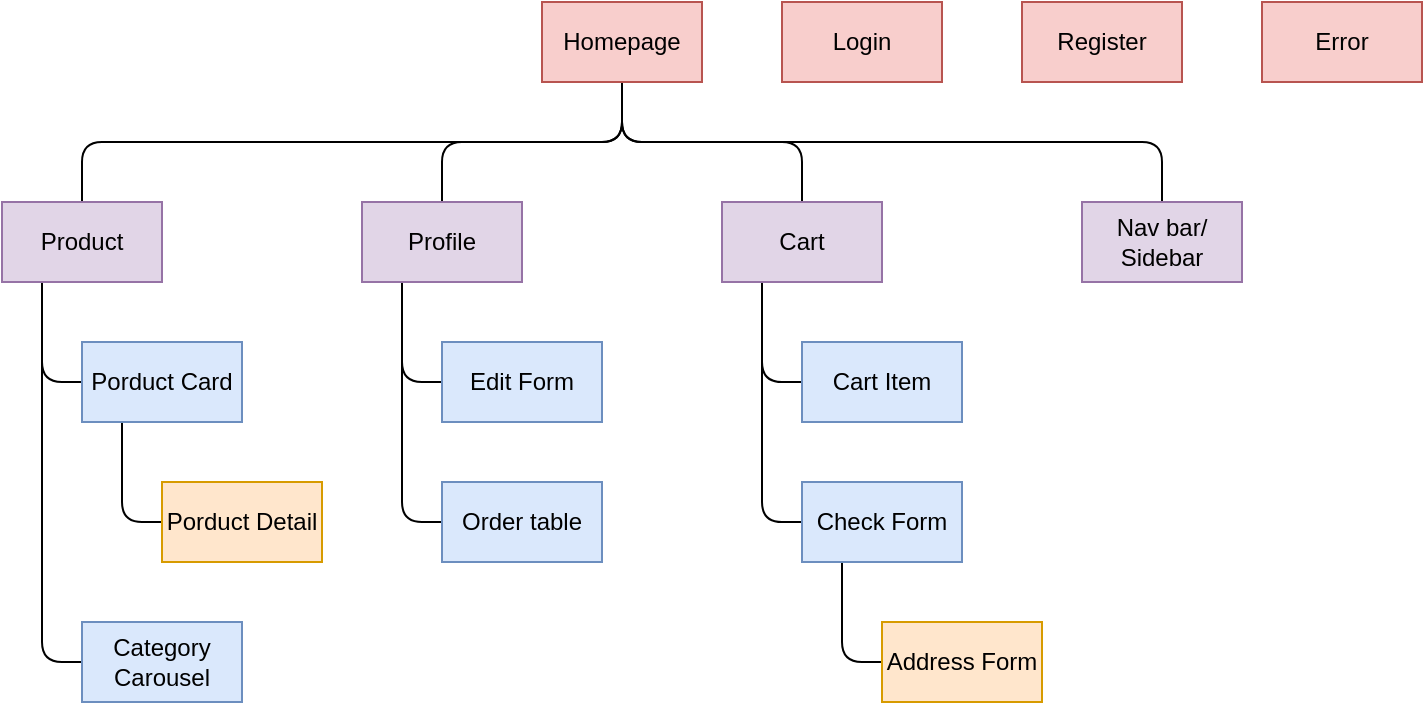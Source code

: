 <mxfile>
    <diagram id="J5jpz5xyzI82aBQQgfmp" name="Customer">
        <mxGraphModel dx="684" dy="552" grid="0" gridSize="10" guides="1" tooltips="1" connect="1" arrows="1" fold="1" page="1" pageScale="1" pageWidth="850" pageHeight="1100" math="0" shadow="0">
            <root>
                <mxCell id="w7sXCsC1ERtZY_K8VD5S-0"/>
                <mxCell id="w7sXCsC1ERtZY_K8VD5S-1" parent="w7sXCsC1ERtZY_K8VD5S-0"/>
                <mxCell id="qM9dCVHoKCjXqsR11col-0" value="" style="edgeStyle=orthogonalEdgeStyle;rounded=1;html=1;exitX=0.5;exitY=1;exitDx=0;exitDy=0;endArrow=none;endFill=0;entryX=0.5;entryY=0;entryDx=0;entryDy=0;" parent="w7sXCsC1ERtZY_K8VD5S-1" source="qM9dCVHoKCjXqsR11col-3" target="As8lWXiBjGssKi_8kNv8-0" edge="1">
                    <mxGeometry relative="1" as="geometry">
                        <mxPoint x="210" y="310.0" as="targetPoint"/>
                    </mxGeometry>
                </mxCell>
                <mxCell id="qM9dCVHoKCjXqsR11col-1" value="" style="edgeStyle=orthogonalEdgeStyle;rounded=1;html=1;endArrow=none;endFill=0;entryX=0.5;entryY=0;entryDx=0;entryDy=0;" parent="w7sXCsC1ERtZY_K8VD5S-1" source="qM9dCVHoKCjXqsR11col-3" target="qM9dCVHoKCjXqsR11col-8" edge="1">
                    <mxGeometry relative="1" as="geometry">
                        <Array as="points">
                            <mxPoint x="430" y="270"/>
                            <mxPoint x="340" y="270"/>
                        </Array>
                    </mxGeometry>
                </mxCell>
                <mxCell id="qM9dCVHoKCjXqsR11col-2" value="" style="edgeStyle=orthogonalEdgeStyle;rounded=1;html=1;exitX=0.5;exitY=1;exitDx=0;exitDy=0;endArrow=none;endFill=0;entryX=0.5;entryY=0;entryDx=0;entryDy=0;" parent="w7sXCsC1ERtZY_K8VD5S-1" source="qM9dCVHoKCjXqsR11col-3" target="qM9dCVHoKCjXqsR11col-27" edge="1">
                    <mxGeometry relative="1" as="geometry">
                        <mxPoint x="670" y="320" as="targetPoint"/>
                    </mxGeometry>
                </mxCell>
                <mxCell id="ssomSLUcXalZ_x0qHVBk-13" style="edgeStyle=orthogonalEdgeStyle;html=1;exitX=0.5;exitY=1;exitDx=0;exitDy=0;endArrow=none;endFill=0;" parent="w7sXCsC1ERtZY_K8VD5S-1" source="qM9dCVHoKCjXqsR11col-3" target="ssomSLUcXalZ_x0qHVBk-7" edge="1">
                    <mxGeometry relative="1" as="geometry"/>
                </mxCell>
                <mxCell id="qM9dCVHoKCjXqsR11col-3" value="Homepage" style="rounded=0;whiteSpace=wrap;html=1;aspect=fixed;fillColor=#f8cecc;strokeColor=#b85450;" parent="w7sXCsC1ERtZY_K8VD5S-1" vertex="1">
                    <mxGeometry x="390" y="200" width="80" height="40" as="geometry"/>
                </mxCell>
                <mxCell id="ssomSLUcXalZ_x0qHVBk-4" style="edgeStyle=orthogonalEdgeStyle;html=1;exitX=0.25;exitY=1;exitDx=0;exitDy=0;entryX=0;entryY=0.5;entryDx=0;entryDy=0;endArrow=none;endFill=0;" parent="w7sXCsC1ERtZY_K8VD5S-1" source="qM9dCVHoKCjXqsR11col-8" target="ssomSLUcXalZ_x0qHVBk-3" edge="1">
                    <mxGeometry relative="1" as="geometry"/>
                </mxCell>
                <mxCell id="ssomSLUcXalZ_x0qHVBk-6" style="edgeStyle=orthogonalEdgeStyle;html=1;exitX=0.25;exitY=1;exitDx=0;exitDy=0;entryX=0;entryY=0.5;entryDx=0;entryDy=0;endArrow=none;endFill=0;" parent="w7sXCsC1ERtZY_K8VD5S-1" source="qM9dCVHoKCjXqsR11col-8" target="ssomSLUcXalZ_x0qHVBk-5" edge="1">
                    <mxGeometry relative="1" as="geometry"/>
                </mxCell>
                <mxCell id="qM9dCVHoKCjXqsR11col-8" value="Profile" style="rounded=0;whiteSpace=wrap;html=1;aspect=fixed;fillColor=#e1d5e7;strokeColor=#9673a6;" parent="w7sXCsC1ERtZY_K8VD5S-1" vertex="1">
                    <mxGeometry x="300" y="300" width="80" height="40" as="geometry"/>
                </mxCell>
                <mxCell id="qM9dCVHoKCjXqsR11col-27" value="Nav bar/ Sidebar" style="rounded=0;whiteSpace=wrap;html=1;aspect=fixed;fillColor=#e1d5e7;strokeColor=#9673a6;" parent="w7sXCsC1ERtZY_K8VD5S-1" vertex="1">
                    <mxGeometry x="660" y="300" width="80" height="40" as="geometry"/>
                </mxCell>
                <mxCell id="AnSmXkDs_DxpJL4prF6_-1" style="edgeStyle=orthogonalEdgeStyle;html=1;endArrow=none;endFill=0;entryX=0;entryY=0.5;entryDx=0;entryDy=0;exitX=0.25;exitY=1;exitDx=0;exitDy=0;" parent="w7sXCsC1ERtZY_K8VD5S-1" source="As8lWXiBjGssKi_8kNv8-0" target="AnSmXkDs_DxpJL4prF6_-0" edge="1">
                    <mxGeometry relative="1" as="geometry"/>
                </mxCell>
                <mxCell id="ssomSLUcXalZ_x0qHVBk-1" style="edgeStyle=orthogonalEdgeStyle;html=1;exitX=0.25;exitY=1;exitDx=0;exitDy=0;entryX=0;entryY=0.5;entryDx=0;entryDy=0;endArrow=none;endFill=0;" parent="w7sXCsC1ERtZY_K8VD5S-1" source="As8lWXiBjGssKi_8kNv8-0" target="ssomSLUcXalZ_x0qHVBk-0" edge="1">
                    <mxGeometry relative="1" as="geometry"/>
                </mxCell>
                <mxCell id="As8lWXiBjGssKi_8kNv8-0" value="Product" style="rounded=0;whiteSpace=wrap;html=1;aspect=fixed;fillColor=#e1d5e7;strokeColor=#9673a6;" parent="w7sXCsC1ERtZY_K8VD5S-1" vertex="1">
                    <mxGeometry x="120" y="300" width="80" height="40" as="geometry"/>
                </mxCell>
                <mxCell id="ssomSLUcXalZ_x0qHVBk-20" style="edgeStyle=orthogonalEdgeStyle;html=1;exitX=0.25;exitY=1;exitDx=0;exitDy=0;entryX=0;entryY=0.5;entryDx=0;entryDy=0;endArrow=none;endFill=0;" parent="w7sXCsC1ERtZY_K8VD5S-1" source="AnSmXkDs_DxpJL4prF6_-0" target="ssomSLUcXalZ_x0qHVBk-19" edge="1">
                    <mxGeometry relative="1" as="geometry"/>
                </mxCell>
                <mxCell id="AnSmXkDs_DxpJL4prF6_-0" value="Porduct Card" style="rounded=0;whiteSpace=wrap;html=1;aspect=fixed;fillColor=#dae8fc;strokeColor=#6c8ebf;" parent="w7sXCsC1ERtZY_K8VD5S-1" vertex="1">
                    <mxGeometry x="160" y="370" width="80" height="40" as="geometry"/>
                </mxCell>
                <mxCell id="ssomSLUcXalZ_x0qHVBk-0" value="Category Carousel" style="rounded=0;whiteSpace=wrap;html=1;aspect=fixed;fillColor=#dae8fc;strokeColor=#6c8ebf;" parent="w7sXCsC1ERtZY_K8VD5S-1" vertex="1">
                    <mxGeometry x="160" y="510" width="80" height="40" as="geometry"/>
                </mxCell>
                <mxCell id="ssomSLUcXalZ_x0qHVBk-3" value="Edit Form" style="rounded=0;whiteSpace=wrap;html=1;aspect=fixed;fillColor=#dae8fc;strokeColor=#6c8ebf;" parent="w7sXCsC1ERtZY_K8VD5S-1" vertex="1">
                    <mxGeometry x="340" y="370" width="80" height="40" as="geometry"/>
                </mxCell>
                <mxCell id="ssomSLUcXalZ_x0qHVBk-5" value="Order table" style="rounded=0;whiteSpace=wrap;html=1;aspect=fixed;fillColor=#dae8fc;strokeColor=#6c8ebf;" parent="w7sXCsC1ERtZY_K8VD5S-1" vertex="1">
                    <mxGeometry x="340" y="440" width="80" height="40" as="geometry"/>
                </mxCell>
                <mxCell id="ssomSLUcXalZ_x0qHVBk-10" style="edgeStyle=orthogonalEdgeStyle;html=1;exitX=0.25;exitY=1;exitDx=0;exitDy=0;entryX=0;entryY=0.5;entryDx=0;entryDy=0;endArrow=none;endFill=0;" parent="w7sXCsC1ERtZY_K8VD5S-1" source="ssomSLUcXalZ_x0qHVBk-7" target="ssomSLUcXalZ_x0qHVBk-9" edge="1">
                    <mxGeometry relative="1" as="geometry"/>
                </mxCell>
                <mxCell id="ssomSLUcXalZ_x0qHVBk-12" style="edgeStyle=orthogonalEdgeStyle;html=1;exitX=0.25;exitY=1;exitDx=0;exitDy=0;entryX=0;entryY=0.5;entryDx=0;entryDy=0;endArrow=none;endFill=0;" parent="w7sXCsC1ERtZY_K8VD5S-1" source="ssomSLUcXalZ_x0qHVBk-7" target="ssomSLUcXalZ_x0qHVBk-11" edge="1">
                    <mxGeometry relative="1" as="geometry"/>
                </mxCell>
                <mxCell id="ssomSLUcXalZ_x0qHVBk-7" value="Cart" style="rounded=0;whiteSpace=wrap;html=1;aspect=fixed;fillColor=#e1d5e7;strokeColor=#9673a6;" parent="w7sXCsC1ERtZY_K8VD5S-1" vertex="1">
                    <mxGeometry x="480" y="300" width="80" height="40" as="geometry"/>
                </mxCell>
                <mxCell id="ssomSLUcXalZ_x0qHVBk-9" value="Cart Item" style="rounded=0;whiteSpace=wrap;html=1;aspect=fixed;fillColor=#dae8fc;strokeColor=#6c8ebf;" parent="w7sXCsC1ERtZY_K8VD5S-1" vertex="1">
                    <mxGeometry x="520" y="370" width="80" height="40" as="geometry"/>
                </mxCell>
                <mxCell id="ssomSLUcXalZ_x0qHVBk-15" style="edgeStyle=orthogonalEdgeStyle;html=1;exitX=0.25;exitY=1;exitDx=0;exitDy=0;entryX=0;entryY=0.5;entryDx=0;entryDy=0;endArrow=none;endFill=0;" parent="w7sXCsC1ERtZY_K8VD5S-1" source="ssomSLUcXalZ_x0qHVBk-11" target="ssomSLUcXalZ_x0qHVBk-14" edge="1">
                    <mxGeometry relative="1" as="geometry"/>
                </mxCell>
                <mxCell id="ssomSLUcXalZ_x0qHVBk-11" value="Check Form" style="rounded=0;whiteSpace=wrap;html=1;aspect=fixed;fillColor=#dae8fc;strokeColor=#6c8ebf;" parent="w7sXCsC1ERtZY_K8VD5S-1" vertex="1">
                    <mxGeometry x="520" y="440" width="80" height="40" as="geometry"/>
                </mxCell>
                <mxCell id="ssomSLUcXalZ_x0qHVBk-14" value="Address Form" style="rounded=0;whiteSpace=wrap;html=1;aspect=fixed;fillColor=#ffe6cc;strokeColor=#d79b00;" parent="w7sXCsC1ERtZY_K8VD5S-1" vertex="1">
                    <mxGeometry x="560" y="510" width="80" height="40" as="geometry"/>
                </mxCell>
                <mxCell id="ssomSLUcXalZ_x0qHVBk-16" value="Login" style="rounded=0;whiteSpace=wrap;html=1;aspect=fixed;fillColor=#f8cecc;strokeColor=#b85450;" parent="w7sXCsC1ERtZY_K8VD5S-1" vertex="1">
                    <mxGeometry x="510" y="200" width="80" height="40" as="geometry"/>
                </mxCell>
                <mxCell id="ssomSLUcXalZ_x0qHVBk-17" value="Register" style="rounded=0;whiteSpace=wrap;html=1;aspect=fixed;fillColor=#f8cecc;strokeColor=#b85450;" parent="w7sXCsC1ERtZY_K8VD5S-1" vertex="1">
                    <mxGeometry x="630" y="200" width="80" height="40" as="geometry"/>
                </mxCell>
                <mxCell id="ssomSLUcXalZ_x0qHVBk-18" value="Error" style="rounded=0;whiteSpace=wrap;html=1;aspect=fixed;fillColor=#f8cecc;strokeColor=#b85450;" parent="w7sXCsC1ERtZY_K8VD5S-1" vertex="1">
                    <mxGeometry x="750" y="200" width="80" height="40" as="geometry"/>
                </mxCell>
                <mxCell id="ssomSLUcXalZ_x0qHVBk-19" value="Porduct Detail" style="rounded=0;whiteSpace=wrap;html=1;aspect=fixed;fillColor=#ffe6cc;strokeColor=#d79b00;" parent="w7sXCsC1ERtZY_K8VD5S-1" vertex="1">
                    <mxGeometry x="200" y="440" width="80" height="40" as="geometry"/>
                </mxCell>
            </root>
        </mxGraphModel>
    </diagram>
    <diagram id="5MHo3f-m71Vd7gwW0iGD" name="Admin">
        <mxGraphModel dx="1084" dy="552" grid="0" gridSize="10" guides="1" tooltips="1" connect="1" arrows="1" fold="1" page="0" pageScale="1" pageWidth="850" pageHeight="1100" math="0" shadow="0">
            <root>
                <mxCell id="RXhm2aVeyBwt2U3GliSQ-0"/>
                <mxCell id="RXhm2aVeyBwt2U3GliSQ-1" parent="RXhm2aVeyBwt2U3GliSQ-0"/>
                <mxCell id="KwBMR27IU_zbT9Xyu6F--0" value="" style="edgeStyle=orthogonalEdgeStyle;rounded=1;html=1;exitX=0.5;exitY=1;exitDx=0;exitDy=0;endArrow=none;endFill=0;entryX=0.5;entryY=0;entryDx=0;entryDy=0;" parent="RXhm2aVeyBwt2U3GliSQ-1" source="KwBMR27IU_zbT9Xyu6F--4" target="KwBMR27IU_zbT9Xyu6F--11" edge="1">
                    <mxGeometry relative="1" as="geometry">
                        <mxPoint x="210" y="310.0" as="targetPoint"/>
                    </mxGeometry>
                </mxCell>
                <mxCell id="KwBMR27IU_zbT9Xyu6F--1" value="" style="edgeStyle=orthogonalEdgeStyle;rounded=1;html=1;endArrow=none;endFill=0;entryX=0.5;entryY=0;entryDx=0;entryDy=0;exitX=0.5;exitY=1;exitDx=0;exitDy=0;" parent="RXhm2aVeyBwt2U3GliSQ-1" source="KwBMR27IU_zbT9Xyu6F--4" target="KwBMR27IU_zbT9Xyu6F--7" edge="1">
                    <mxGeometry relative="1" as="geometry"/>
                </mxCell>
                <mxCell id="KwBMR27IU_zbT9Xyu6F--2" value="" style="edgeStyle=orthogonalEdgeStyle;rounded=1;html=1;exitX=0.5;exitY=1;exitDx=0;exitDy=0;endArrow=none;endFill=0;entryX=0.5;entryY=0;entryDx=0;entryDy=0;" parent="RXhm2aVeyBwt2U3GliSQ-1" source="KwBMR27IU_zbT9Xyu6F--4" target="KwBMR27IU_zbT9Xyu6F--8" edge="1">
                    <mxGeometry relative="1" as="geometry">
                        <mxPoint x="670" y="320" as="targetPoint"/>
                    </mxGeometry>
                </mxCell>
                <mxCell id="KwBMR27IU_zbT9Xyu6F--3" style="edgeStyle=orthogonalEdgeStyle;html=1;exitX=0.5;exitY=1;exitDx=0;exitDy=0;endArrow=none;endFill=0;" parent="RXhm2aVeyBwt2U3GliSQ-1" source="KwBMR27IU_zbT9Xyu6F--4" target="KwBMR27IU_zbT9Xyu6F--19" edge="1">
                    <mxGeometry relative="1" as="geometry"/>
                </mxCell>
                <mxCell id="EYv7FPqBgwg-0ogVDak5-17" style="edgeStyle=orthogonalEdgeStyle;html=1;exitX=0.5;exitY=1;exitDx=0;exitDy=0;entryX=0.5;entryY=0;entryDx=0;entryDy=0;endArrow=none;endFill=0;" parent="RXhm2aVeyBwt2U3GliSQ-1" source="KwBMR27IU_zbT9Xyu6F--4" target="EYv7FPqBgwg-0ogVDak5-9" edge="1">
                    <mxGeometry relative="1" as="geometry"/>
                </mxCell>
                <mxCell id="EYv7FPqBgwg-0ogVDak5-23" style="edgeStyle=orthogonalEdgeStyle;html=1;exitX=0.5;exitY=1;exitDx=0;exitDy=0;entryX=0.5;entryY=0;entryDx=0;entryDy=0;endArrow=none;endFill=0;" parent="RXhm2aVeyBwt2U3GliSQ-1" source="KwBMR27IU_zbT9Xyu6F--4" target="EYv7FPqBgwg-0ogVDak5-18" edge="1">
                    <mxGeometry relative="1" as="geometry"/>
                </mxCell>
                <mxCell id="8xNaJOQO3ZIdhw0JeH13-3" style="edgeStyle=orthogonalEdgeStyle;html=1;exitX=0.5;exitY=1;exitDx=0;exitDy=0;entryX=0.5;entryY=0;entryDx=0;entryDy=0;endArrow=none;endFill=0;" parent="RXhm2aVeyBwt2U3GliSQ-1" source="KwBMR27IU_zbT9Xyu6F--4" target="8xNaJOQO3ZIdhw0JeH13-0" edge="1">
                    <mxGeometry relative="1" as="geometry"/>
                </mxCell>
                <mxCell id="KwBMR27IU_zbT9Xyu6F--4" value="Homepage" style="rounded=0;whiteSpace=wrap;html=1;aspect=fixed;fillColor=#f8cecc;strokeColor=#b85450;" parent="RXhm2aVeyBwt2U3GliSQ-1" vertex="1">
                    <mxGeometry x="390" y="200" width="80" height="40" as="geometry"/>
                </mxCell>
                <mxCell id="KwBMR27IU_zbT9Xyu6F--5" style="edgeStyle=orthogonalEdgeStyle;html=1;exitX=0.25;exitY=1;exitDx=0;exitDy=0;entryX=0;entryY=0.5;entryDx=0;entryDy=0;endArrow=none;endFill=0;" parent="RXhm2aVeyBwt2U3GliSQ-1" source="KwBMR27IU_zbT9Xyu6F--7" target="KwBMR27IU_zbT9Xyu6F--15" edge="1">
                    <mxGeometry relative="1" as="geometry"/>
                </mxCell>
                <mxCell id="KwBMR27IU_zbT9Xyu6F--6" style="edgeStyle=orthogonalEdgeStyle;html=1;exitX=0.25;exitY=1;exitDx=0;exitDy=0;entryX=0;entryY=0.5;entryDx=0;entryDy=0;endArrow=none;endFill=0;" parent="RXhm2aVeyBwt2U3GliSQ-1" source="KwBMR27IU_zbT9Xyu6F--7" target="KwBMR27IU_zbT9Xyu6F--16" edge="1">
                    <mxGeometry relative="1" as="geometry"/>
                </mxCell>
                <mxCell id="KwBMR27IU_zbT9Xyu6F--7" value="Profile" style="rounded=0;whiteSpace=wrap;html=1;aspect=fixed;fillColor=#e1d5e7;strokeColor=#9673a6;" parent="RXhm2aVeyBwt2U3GliSQ-1" vertex="1">
                    <mxGeometry x="27" y="300" width="80" height="40" as="geometry"/>
                </mxCell>
                <mxCell id="KwBMR27IU_zbT9Xyu6F--8" value="Nav bar/ Sidebar" style="rounded=0;whiteSpace=wrap;html=1;aspect=fixed;fillColor=#e1d5e7;strokeColor=#9673a6;" parent="RXhm2aVeyBwt2U3GliSQ-1" vertex="1">
                    <mxGeometry x="924" y="300" width="80" height="40" as="geometry"/>
                </mxCell>
                <mxCell id="KwBMR27IU_zbT9Xyu6F--9" style="edgeStyle=orthogonalEdgeStyle;html=1;endArrow=none;endFill=0;entryX=0;entryY=0.5;entryDx=0;entryDy=0;exitX=0.25;exitY=1;exitDx=0;exitDy=0;" parent="RXhm2aVeyBwt2U3GliSQ-1" source="KwBMR27IU_zbT9Xyu6F--11" target="KwBMR27IU_zbT9Xyu6F--13" edge="1">
                    <mxGeometry relative="1" as="geometry"/>
                </mxCell>
                <mxCell id="KwBMR27IU_zbT9Xyu6F--10" style="edgeStyle=orthogonalEdgeStyle;html=1;exitX=0.25;exitY=1;exitDx=0;exitDy=0;entryX=0;entryY=0.5;entryDx=0;entryDy=0;endArrow=none;endFill=0;" parent="RXhm2aVeyBwt2U3GliSQ-1" source="KwBMR27IU_zbT9Xyu6F--11" target="KwBMR27IU_zbT9Xyu6F--14" edge="1">
                    <mxGeometry relative="1" as="geometry"/>
                </mxCell>
                <mxCell id="KwBMR27IU_zbT9Xyu6F--11" value="Product" style="rounded=0;whiteSpace=wrap;html=1;aspect=fixed;fillColor=#e1d5e7;strokeColor=#9673a6;" parent="RXhm2aVeyBwt2U3GliSQ-1" vertex="1">
                    <mxGeometry x="-153" y="300" width="80" height="40" as="geometry"/>
                </mxCell>
                <mxCell id="KwBMR27IU_zbT9Xyu6F--12" style="edgeStyle=orthogonalEdgeStyle;html=1;exitX=0.25;exitY=1;exitDx=0;exitDy=0;entryX=0;entryY=0.5;entryDx=0;entryDy=0;endArrow=none;endFill=0;" parent="RXhm2aVeyBwt2U3GliSQ-1" source="KwBMR27IU_zbT9Xyu6F--13" target="KwBMR27IU_zbT9Xyu6F--27" edge="1">
                    <mxGeometry relative="1" as="geometry"/>
                </mxCell>
                <mxCell id="KwBMR27IU_zbT9Xyu6F--13" value="Porduct Card" style="rounded=0;whiteSpace=wrap;html=1;aspect=fixed;fillColor=#dae8fc;strokeColor=#6c8ebf;" parent="RXhm2aVeyBwt2U3GliSQ-1" vertex="1">
                    <mxGeometry x="-113" y="370" width="80" height="40" as="geometry"/>
                </mxCell>
                <mxCell id="KwBMR27IU_zbT9Xyu6F--14" value="Category Carousel" style="rounded=0;whiteSpace=wrap;html=1;aspect=fixed;fillColor=#dae8fc;strokeColor=#6c8ebf;" parent="RXhm2aVeyBwt2U3GliSQ-1" vertex="1">
                    <mxGeometry x="-113" y="510" width="80" height="40" as="geometry"/>
                </mxCell>
                <mxCell id="KwBMR27IU_zbT9Xyu6F--15" value="Edit Form" style="rounded=0;whiteSpace=wrap;html=1;aspect=fixed;fillColor=#dae8fc;strokeColor=#6c8ebf;" parent="RXhm2aVeyBwt2U3GliSQ-1" vertex="1">
                    <mxGeometry x="67" y="370" width="80" height="40" as="geometry"/>
                </mxCell>
                <mxCell id="KwBMR27IU_zbT9Xyu6F--16" value="Order table" style="rounded=0;whiteSpace=wrap;html=1;aspect=fixed;fillColor=#dae8fc;strokeColor=#6c8ebf;" parent="RXhm2aVeyBwt2U3GliSQ-1" vertex="1">
                    <mxGeometry x="67" y="440" width="80" height="40" as="geometry"/>
                </mxCell>
                <mxCell id="KwBMR27IU_zbT9Xyu6F--17" style="edgeStyle=orthogonalEdgeStyle;html=1;exitX=0.25;exitY=1;exitDx=0;exitDy=0;entryX=0;entryY=0.5;entryDx=0;entryDy=0;endArrow=none;endFill=0;" parent="RXhm2aVeyBwt2U3GliSQ-1" source="KwBMR27IU_zbT9Xyu6F--19" target="KwBMR27IU_zbT9Xyu6F--20" edge="1">
                    <mxGeometry relative="1" as="geometry"/>
                </mxCell>
                <mxCell id="KwBMR27IU_zbT9Xyu6F--18" style="edgeStyle=orthogonalEdgeStyle;html=1;exitX=0.25;exitY=1;exitDx=0;exitDy=0;entryX=0;entryY=0.5;entryDx=0;entryDy=0;endArrow=none;endFill=0;" parent="RXhm2aVeyBwt2U3GliSQ-1" source="KwBMR27IU_zbT9Xyu6F--19" target="KwBMR27IU_zbT9Xyu6F--22" edge="1">
                    <mxGeometry relative="1" as="geometry"/>
                </mxCell>
                <mxCell id="EYv7FPqBgwg-0ogVDak5-8" style="edgeStyle=orthogonalEdgeStyle;html=1;exitX=0.25;exitY=1;exitDx=0;exitDy=0;entryX=0;entryY=0.5;entryDx=0;entryDy=0;endArrow=none;endFill=0;" parent="RXhm2aVeyBwt2U3GliSQ-1" source="KwBMR27IU_zbT9Xyu6F--19" target="EYv7FPqBgwg-0ogVDak5-7" edge="1">
                    <mxGeometry relative="1" as="geometry"/>
                </mxCell>
                <mxCell id="KwBMR27IU_zbT9Xyu6F--19" value="Product Management" style="rounded=0;whiteSpace=wrap;html=1;aspect=fixed;fillColor=#e1d5e7;strokeColor=#9673a6;" parent="RXhm2aVeyBwt2U3GliSQ-1" vertex="1">
                    <mxGeometry x="207" y="300" width="80" height="40" as="geometry"/>
                </mxCell>
                <mxCell id="EYv7FPqBgwg-0ogVDak5-4" style="edgeStyle=orthogonalEdgeStyle;html=1;exitX=0.25;exitY=1;exitDx=0;exitDy=0;entryX=0;entryY=0.5;entryDx=0;entryDy=0;endArrow=none;endFill=0;" parent="RXhm2aVeyBwt2U3GliSQ-1" source="KwBMR27IU_zbT9Xyu6F--20" target="EYv7FPqBgwg-0ogVDak5-2" edge="1">
                    <mxGeometry relative="1" as="geometry"/>
                </mxCell>
                <mxCell id="EYv7FPqBgwg-0ogVDak5-5" style="edgeStyle=orthogonalEdgeStyle;html=1;exitX=0.25;exitY=1;exitDx=0;exitDy=0;entryX=0;entryY=0.5;entryDx=0;entryDy=0;endArrow=none;endFill=0;" parent="RXhm2aVeyBwt2U3GliSQ-1" source="KwBMR27IU_zbT9Xyu6F--20" target="EYv7FPqBgwg-0ogVDak5-3" edge="1">
                    <mxGeometry relative="1" as="geometry"/>
                </mxCell>
                <mxCell id="KwBMR27IU_zbT9Xyu6F--20" value="Product table" style="rounded=0;whiteSpace=wrap;html=1;aspect=fixed;fillColor=#dae8fc;strokeColor=#6c8ebf;" parent="RXhm2aVeyBwt2U3GliSQ-1" vertex="1">
                    <mxGeometry x="247" y="370" width="80" height="40" as="geometry"/>
                </mxCell>
                <mxCell id="KwBMR27IU_zbT9Xyu6F--22" value="Search/ FIlter" style="rounded=0;whiteSpace=wrap;html=1;aspect=fixed;fillColor=#dae8fc;strokeColor=#6c8ebf;" parent="RXhm2aVeyBwt2U3GliSQ-1" vertex="1">
                    <mxGeometry x="247" y="580" width="80" height="40" as="geometry"/>
                </mxCell>
                <mxCell id="KwBMR27IU_zbT9Xyu6F--24" value="Login" style="rounded=0;whiteSpace=wrap;html=1;aspect=fixed;fillColor=#f8cecc;strokeColor=#b85450;" parent="RXhm2aVeyBwt2U3GliSQ-1" vertex="1">
                    <mxGeometry x="510" y="200" width="80" height="40" as="geometry"/>
                </mxCell>
                <mxCell id="KwBMR27IU_zbT9Xyu6F--25" value="Register" style="rounded=0;whiteSpace=wrap;html=1;aspect=fixed;fillColor=#f8cecc;strokeColor=#b85450;" parent="RXhm2aVeyBwt2U3GliSQ-1" vertex="1">
                    <mxGeometry x="630" y="200" width="80" height="40" as="geometry"/>
                </mxCell>
                <mxCell id="KwBMR27IU_zbT9Xyu6F--26" value="Error" style="rounded=0;whiteSpace=wrap;html=1;aspect=fixed;fillColor=#f8cecc;strokeColor=#b85450;" parent="RXhm2aVeyBwt2U3GliSQ-1" vertex="1">
                    <mxGeometry x="750" y="200" width="80" height="40" as="geometry"/>
                </mxCell>
                <mxCell id="KwBMR27IU_zbT9Xyu6F--27" value="Porduct Detail" style="rounded=0;whiteSpace=wrap;html=1;aspect=fixed;fillColor=#ffe6cc;strokeColor=#d79b00;" parent="RXhm2aVeyBwt2U3GliSQ-1" vertex="1">
                    <mxGeometry x="-73" y="440" width="80" height="40" as="geometry"/>
                </mxCell>
                <mxCell id="EYv7FPqBgwg-0ogVDak5-2" value="Update Form" style="rounded=0;whiteSpace=wrap;html=1;aspect=fixed;fillColor=#ffe6cc;strokeColor=#d79b00;" parent="RXhm2aVeyBwt2U3GliSQ-1" vertex="1">
                    <mxGeometry x="287" y="440" width="80" height="40" as="geometry"/>
                </mxCell>
                <mxCell id="EYv7FPqBgwg-0ogVDak5-3" value="Delete Modal" style="rounded=0;whiteSpace=wrap;html=1;aspect=fixed;fillColor=#ffe6cc;strokeColor=#d79b00;" parent="RXhm2aVeyBwt2U3GliSQ-1" vertex="1">
                    <mxGeometry x="287" y="510" width="80" height="40" as="geometry"/>
                </mxCell>
                <mxCell id="EYv7FPqBgwg-0ogVDak5-7" value="Create Form" style="rounded=0;whiteSpace=wrap;html=1;aspect=fixed;fillColor=#dae8fc;strokeColor=#6c8ebf;" parent="RXhm2aVeyBwt2U3GliSQ-1" vertex="1">
                    <mxGeometry x="247" y="650" width="80" height="40" as="geometry"/>
                </mxCell>
                <mxCell id="EYv7FPqBgwg-0ogVDak5-11" style="edgeStyle=orthogonalEdgeStyle;html=1;exitX=0.25;exitY=1;exitDx=0;exitDy=0;entryX=0;entryY=0.5;entryDx=0;entryDy=0;endArrow=none;endFill=0;" parent="RXhm2aVeyBwt2U3GliSQ-1" source="EYv7FPqBgwg-0ogVDak5-9" target="EYv7FPqBgwg-0ogVDak5-10" edge="1">
                    <mxGeometry relative="1" as="geometry"/>
                </mxCell>
                <mxCell id="EYv7FPqBgwg-0ogVDak5-9" value="Category Management" style="rounded=0;whiteSpace=wrap;html=1;aspect=fixed;fillColor=#e1d5e7;strokeColor=#9673a6;" parent="RXhm2aVeyBwt2U3GliSQ-1" vertex="1">
                    <mxGeometry x="390" y="300" width="80" height="40" as="geometry"/>
                </mxCell>
                <mxCell id="EYv7FPqBgwg-0ogVDak5-13" style="edgeStyle=orthogonalEdgeStyle;html=1;exitX=0.25;exitY=1;exitDx=0;exitDy=0;entryX=0;entryY=0.5;entryDx=0;entryDy=0;endArrow=none;endFill=0;" parent="RXhm2aVeyBwt2U3GliSQ-1" source="EYv7FPqBgwg-0ogVDak5-10" target="EYv7FPqBgwg-0ogVDak5-12" edge="1">
                    <mxGeometry relative="1" as="geometry"/>
                </mxCell>
                <mxCell id="EYv7FPqBgwg-0ogVDak5-15" style="edgeStyle=orthogonalEdgeStyle;html=1;exitX=0.25;exitY=1;exitDx=0;exitDy=0;entryX=0;entryY=0.5;entryDx=0;entryDy=0;endArrow=none;endFill=0;" parent="RXhm2aVeyBwt2U3GliSQ-1" source="EYv7FPqBgwg-0ogVDak5-10" target="EYv7FPqBgwg-0ogVDak5-14" edge="1">
                    <mxGeometry relative="1" as="geometry"/>
                </mxCell>
                <mxCell id="EYv7FPqBgwg-0ogVDak5-10" value="Category List" style="rounded=0;whiteSpace=wrap;html=1;aspect=fixed;fillColor=#dae8fc;strokeColor=#6c8ebf;" parent="RXhm2aVeyBwt2U3GliSQ-1" vertex="1">
                    <mxGeometry x="427" y="370" width="80" height="40" as="geometry"/>
                </mxCell>
                <mxCell id="EYv7FPqBgwg-0ogVDak5-12" value="Edit Form" style="rounded=0;whiteSpace=wrap;html=1;aspect=fixed;fillColor=#ffe6cc;strokeColor=#d79b00;" parent="RXhm2aVeyBwt2U3GliSQ-1" vertex="1">
                    <mxGeometry x="467" y="440" width="80" height="40" as="geometry"/>
                </mxCell>
                <mxCell id="EYv7FPqBgwg-0ogVDak5-14" value="Subcategory list" style="rounded=0;whiteSpace=wrap;html=1;aspect=fixed;fillColor=#ffe6cc;strokeColor=#d79b00;" parent="RXhm2aVeyBwt2U3GliSQ-1" vertex="1">
                    <mxGeometry x="467" y="510" width="80" height="40" as="geometry"/>
                </mxCell>
                <mxCell id="EYv7FPqBgwg-0ogVDak5-20" style="edgeStyle=orthogonalEdgeStyle;html=1;exitX=0.25;exitY=1;exitDx=0;exitDy=0;entryX=0;entryY=0.5;entryDx=0;entryDy=0;endArrow=none;endFill=0;" parent="RXhm2aVeyBwt2U3GliSQ-1" source="EYv7FPqBgwg-0ogVDak5-18" target="EYv7FPqBgwg-0ogVDak5-19" edge="1">
                    <mxGeometry relative="1" as="geometry"/>
                </mxCell>
                <mxCell id="EYv7FPqBgwg-0ogVDak5-22" style="edgeStyle=orthogonalEdgeStyle;html=1;exitX=0.25;exitY=1;exitDx=0;exitDy=0;entryX=0;entryY=0.5;entryDx=0;entryDy=0;endArrow=none;endFill=0;" parent="RXhm2aVeyBwt2U3GliSQ-1" source="EYv7FPqBgwg-0ogVDak5-18" target="EYv7FPqBgwg-0ogVDak5-21" edge="1">
                    <mxGeometry relative="1" as="geometry"/>
                </mxCell>
                <mxCell id="EYv7FPqBgwg-0ogVDak5-18" value="Dashboard" style="rounded=0;whiteSpace=wrap;html=1;aspect=fixed;fillColor=#e1d5e7;strokeColor=#9673a6;" parent="RXhm2aVeyBwt2U3GliSQ-1" vertex="1">
                    <mxGeometry x="567" y="300" width="80" height="40" as="geometry"/>
                </mxCell>
                <mxCell id="EYv7FPqBgwg-0ogVDak5-19" value="Ratio widgets" style="rounded=0;whiteSpace=wrap;html=1;aspect=fixed;fillColor=#dae8fc;strokeColor=#6c8ebf;" parent="RXhm2aVeyBwt2U3GliSQ-1" vertex="1">
                    <mxGeometry x="607" y="370" width="80" height="40" as="geometry"/>
                </mxCell>
                <mxCell id="EYv7FPqBgwg-0ogVDak5-21" value="Top Sold Product table" style="rounded=0;whiteSpace=wrap;html=1;aspect=fixed;fillColor=#dae8fc;strokeColor=#6c8ebf;" parent="RXhm2aVeyBwt2U3GliSQ-1" vertex="1">
                    <mxGeometry x="607" y="440" width="80" height="40" as="geometry"/>
                </mxCell>
                <mxCell id="8xNaJOQO3ZIdhw0JeH13-2" style="edgeStyle=orthogonalEdgeStyle;html=1;exitX=0.25;exitY=1;exitDx=0;exitDy=0;entryX=0;entryY=0.5;entryDx=0;entryDy=0;endArrow=none;endFill=0;" parent="RXhm2aVeyBwt2U3GliSQ-1" source="8xNaJOQO3ZIdhw0JeH13-0" target="8xNaJOQO3ZIdhw0JeH13-1" edge="1">
                    <mxGeometry relative="1" as="geometry"/>
                </mxCell>
                <mxCell id="8xNaJOQO3ZIdhw0JeH13-0" value="Account Management" style="rounded=0;whiteSpace=wrap;html=1;aspect=fixed;fillColor=#e1d5e7;strokeColor=#9673a6;" parent="RXhm2aVeyBwt2U3GliSQ-1" vertex="1">
                    <mxGeometry x="744" y="300" width="80" height="40" as="geometry"/>
                </mxCell>
                <mxCell id="8xNaJOQO3ZIdhw0JeH13-1" value="Account table" style="rounded=0;whiteSpace=wrap;html=1;aspect=fixed;fillColor=#dae8fc;strokeColor=#6c8ebf;" parent="RXhm2aVeyBwt2U3GliSQ-1" vertex="1">
                    <mxGeometry x="784" y="370" width="80" height="40" as="geometry"/>
                </mxCell>
            </root>
        </mxGraphModel>
    </diagram>
    <diagram id="5I3A8QbSnp5hxzSWu-uc" name="Shipper">
        <mxGraphModel dx="684" dy="552" grid="0" gridSize="10" guides="1" tooltips="1" connect="1" arrows="1" fold="1" page="0" pageScale="1" pageWidth="850" pageHeight="1100" math="0" shadow="0">
            <root>
                <mxCell id="d5jiHxyTMjD3Zu9fJmXG-0"/>
                <mxCell id="d5jiHxyTMjD3Zu9fJmXG-1" parent="d5jiHxyTMjD3Zu9fJmXG-0"/>
                <mxCell id="qUDHrIEz_biMVplgpXYU-0" value="" style="edgeStyle=orthogonalEdgeStyle;rounded=1;html=1;exitX=0.5;exitY=1;exitDx=0;exitDy=0;endArrow=none;endFill=0;entryX=0.5;entryY=0;entryDx=0;entryDy=0;" parent="d5jiHxyTMjD3Zu9fJmXG-1" source="qUDHrIEz_biMVplgpXYU-4" target="qUDHrIEz_biMVplgpXYU-11" edge="1">
                    <mxGeometry relative="1" as="geometry">
                        <mxPoint x="210" y="310.0" as="targetPoint"/>
                    </mxGeometry>
                </mxCell>
                <mxCell id="qUDHrIEz_biMVplgpXYU-1" value="" style="edgeStyle=orthogonalEdgeStyle;rounded=1;html=1;endArrow=none;endFill=0;entryX=0.5;entryY=0;entryDx=0;entryDy=0;exitX=0.5;exitY=1;exitDx=0;exitDy=0;" parent="d5jiHxyTMjD3Zu9fJmXG-1" source="qUDHrIEz_biMVplgpXYU-4" target="qUDHrIEz_biMVplgpXYU-7" edge="1">
                    <mxGeometry relative="1" as="geometry"/>
                </mxCell>
                <mxCell id="qUDHrIEz_biMVplgpXYU-2" value="" style="edgeStyle=orthogonalEdgeStyle;rounded=1;html=1;exitX=0.5;exitY=1;exitDx=0;exitDy=0;endArrow=none;endFill=0;entryX=0.5;entryY=0;entryDx=0;entryDy=0;" parent="d5jiHxyTMjD3Zu9fJmXG-1" source="qUDHrIEz_biMVplgpXYU-4" target="qUDHrIEz_biMVplgpXYU-8" edge="1">
                    <mxGeometry relative="1" as="geometry">
                        <mxPoint x="670" y="320" as="targetPoint"/>
                    </mxGeometry>
                </mxCell>
                <mxCell id="qUDHrIEz_biMVplgpXYU-3" style="edgeStyle=orthogonalEdgeStyle;html=1;exitX=0.5;exitY=1;exitDx=0;exitDy=0;endArrow=none;endFill=0;" parent="d5jiHxyTMjD3Zu9fJmXG-1" source="qUDHrIEz_biMVplgpXYU-4" target="qUDHrIEz_biMVplgpXYU-19" edge="1">
                    <mxGeometry relative="1" as="geometry"/>
                </mxCell>
                <mxCell id="qUDHrIEz_biMVplgpXYU-41" style="edgeStyle=orthogonalEdgeStyle;html=1;exitX=0.5;exitY=1;exitDx=0;exitDy=0;entryX=0.5;entryY=0;entryDx=0;entryDy=0;endArrow=none;endFill=0;" parent="d5jiHxyTMjD3Zu9fJmXG-1" source="qUDHrIEz_biMVplgpXYU-4" target="qUDHrIEz_biMVplgpXYU-34" edge="1">
                    <mxGeometry relative="1" as="geometry"/>
                </mxCell>
                <mxCell id="qUDHrIEz_biMVplgpXYU-4" value="Homepage" style="rounded=0;whiteSpace=wrap;html=1;aspect=fixed;fillColor=#f8cecc;strokeColor=#b85450;" parent="d5jiHxyTMjD3Zu9fJmXG-1" vertex="1">
                    <mxGeometry x="390" y="200" width="80" height="40" as="geometry"/>
                </mxCell>
                <mxCell id="qUDHrIEz_biMVplgpXYU-5" style="edgeStyle=orthogonalEdgeStyle;html=1;exitX=0.25;exitY=1;exitDx=0;exitDy=0;entryX=0;entryY=0.5;entryDx=0;entryDy=0;endArrow=none;endFill=0;" parent="d5jiHxyTMjD3Zu9fJmXG-1" source="qUDHrIEz_biMVplgpXYU-7" target="qUDHrIEz_biMVplgpXYU-15" edge="1">
                    <mxGeometry relative="1" as="geometry"/>
                </mxCell>
                <mxCell id="qUDHrIEz_biMVplgpXYU-6" style="edgeStyle=orthogonalEdgeStyle;html=1;exitX=0.25;exitY=1;exitDx=0;exitDy=0;entryX=0;entryY=0.5;entryDx=0;entryDy=0;endArrow=none;endFill=0;" parent="d5jiHxyTMjD3Zu9fJmXG-1" source="qUDHrIEz_biMVplgpXYU-7" target="qUDHrIEz_biMVplgpXYU-16" edge="1">
                    <mxGeometry relative="1" as="geometry"/>
                </mxCell>
                <mxCell id="qUDHrIEz_biMVplgpXYU-7" value="Profile" style="rounded=0;whiteSpace=wrap;html=1;aspect=fixed;fillColor=#e1d5e7;strokeColor=#9673a6;" parent="d5jiHxyTMjD3Zu9fJmXG-1" vertex="1">
                    <mxGeometry x="210" y="300" width="80" height="40" as="geometry"/>
                </mxCell>
                <mxCell id="qUDHrIEz_biMVplgpXYU-8" value="Nav bar/ Sidebar" style="rounded=0;whiteSpace=wrap;html=1;aspect=fixed;fillColor=#e1d5e7;strokeColor=#9673a6;" parent="d5jiHxyTMjD3Zu9fJmXG-1" vertex="1">
                    <mxGeometry x="750" y="300" width="80" height="40" as="geometry"/>
                </mxCell>
                <mxCell id="qUDHrIEz_biMVplgpXYU-9" style="edgeStyle=orthogonalEdgeStyle;html=1;endArrow=none;endFill=0;entryX=0;entryY=0.5;entryDx=0;entryDy=0;exitX=0.25;exitY=1;exitDx=0;exitDy=0;" parent="d5jiHxyTMjD3Zu9fJmXG-1" source="qUDHrIEz_biMVplgpXYU-11" target="qUDHrIEz_biMVplgpXYU-13" edge="1">
                    <mxGeometry relative="1" as="geometry"/>
                </mxCell>
                <mxCell id="qUDHrIEz_biMVplgpXYU-10" style="edgeStyle=orthogonalEdgeStyle;html=1;exitX=0.25;exitY=1;exitDx=0;exitDy=0;entryX=0;entryY=0.5;entryDx=0;entryDy=0;endArrow=none;endFill=0;" parent="d5jiHxyTMjD3Zu9fJmXG-1" source="qUDHrIEz_biMVplgpXYU-11" target="qUDHrIEz_biMVplgpXYU-14" edge="1">
                    <mxGeometry relative="1" as="geometry"/>
                </mxCell>
                <mxCell id="qUDHrIEz_biMVplgpXYU-11" value="Product" style="rounded=0;whiteSpace=wrap;html=1;aspect=fixed;fillColor=#e1d5e7;strokeColor=#9673a6;" parent="d5jiHxyTMjD3Zu9fJmXG-1" vertex="1">
                    <mxGeometry x="30" y="300" width="80" height="40" as="geometry"/>
                </mxCell>
                <mxCell id="qUDHrIEz_biMVplgpXYU-12" style="edgeStyle=orthogonalEdgeStyle;html=1;exitX=0.25;exitY=1;exitDx=0;exitDy=0;entryX=0;entryY=0.5;entryDx=0;entryDy=0;endArrow=none;endFill=0;" parent="d5jiHxyTMjD3Zu9fJmXG-1" source="qUDHrIEz_biMVplgpXYU-13" target="qUDHrIEz_biMVplgpXYU-27" edge="1">
                    <mxGeometry relative="1" as="geometry"/>
                </mxCell>
                <mxCell id="qUDHrIEz_biMVplgpXYU-13" value="Porduct Card" style="rounded=0;whiteSpace=wrap;html=1;aspect=fixed;fillColor=#dae8fc;strokeColor=#6c8ebf;" parent="d5jiHxyTMjD3Zu9fJmXG-1" vertex="1">
                    <mxGeometry x="70" y="370" width="80" height="40" as="geometry"/>
                </mxCell>
                <mxCell id="qUDHrIEz_biMVplgpXYU-14" value="Category Carousel" style="rounded=0;whiteSpace=wrap;html=1;aspect=fixed;fillColor=#dae8fc;strokeColor=#6c8ebf;" parent="d5jiHxyTMjD3Zu9fJmXG-1" vertex="1">
                    <mxGeometry x="70" y="510" width="80" height="40" as="geometry"/>
                </mxCell>
                <mxCell id="qUDHrIEz_biMVplgpXYU-15" value="Edit Form" style="rounded=0;whiteSpace=wrap;html=1;aspect=fixed;fillColor=#dae8fc;strokeColor=#6c8ebf;" parent="d5jiHxyTMjD3Zu9fJmXG-1" vertex="1">
                    <mxGeometry x="250" y="370" width="80" height="40" as="geometry"/>
                </mxCell>
                <mxCell id="qUDHrIEz_biMVplgpXYU-16" value="Order table" style="rounded=0;whiteSpace=wrap;html=1;aspect=fixed;fillColor=#dae8fc;strokeColor=#6c8ebf;" parent="d5jiHxyTMjD3Zu9fJmXG-1" vertex="1">
                    <mxGeometry x="250" y="440" width="80" height="40" as="geometry"/>
                </mxCell>
                <mxCell id="qUDHrIEz_biMVplgpXYU-17" style="edgeStyle=orthogonalEdgeStyle;html=1;exitX=0.25;exitY=1;exitDx=0;exitDy=0;entryX=0;entryY=0.5;entryDx=0;entryDy=0;endArrow=none;endFill=0;" parent="d5jiHxyTMjD3Zu9fJmXG-1" source="qUDHrIEz_biMVplgpXYU-19" target="qUDHrIEz_biMVplgpXYU-20" edge="1">
                    <mxGeometry relative="1" as="geometry"/>
                </mxCell>
                <mxCell id="qUDHrIEz_biMVplgpXYU-18" style="edgeStyle=orthogonalEdgeStyle;html=1;exitX=0.25;exitY=1;exitDx=0;exitDy=0;entryX=0;entryY=0.5;entryDx=0;entryDy=0;endArrow=none;endFill=0;" parent="d5jiHxyTMjD3Zu9fJmXG-1" source="qUDHrIEz_biMVplgpXYU-19" target="qUDHrIEz_biMVplgpXYU-22" edge="1">
                    <mxGeometry relative="1" as="geometry"/>
                </mxCell>
                <mxCell id="qUDHrIEz_biMVplgpXYU-19" value="My Shipping" style="rounded=0;whiteSpace=wrap;html=1;aspect=fixed;fillColor=#e1d5e7;strokeColor=#9673a6;" parent="d5jiHxyTMjD3Zu9fJmXG-1" vertex="1">
                    <mxGeometry x="390" y="300" width="80" height="40" as="geometry"/>
                </mxCell>
                <mxCell id="qUDHrIEz_biMVplgpXYU-29" style="edgeStyle=orthogonalEdgeStyle;html=1;exitX=0.25;exitY=1;exitDx=0;exitDy=0;entryX=0;entryY=0.5;entryDx=0;entryDy=0;endArrow=none;endFill=0;" parent="d5jiHxyTMjD3Zu9fJmXG-1" source="qUDHrIEz_biMVplgpXYU-20" target="qUDHrIEz_biMVplgpXYU-28" edge="1">
                    <mxGeometry relative="1" as="geometry"/>
                </mxCell>
                <mxCell id="qUDHrIEz_biMVplgpXYU-31" style="edgeStyle=orthogonalEdgeStyle;html=1;exitX=0.25;exitY=1;exitDx=0;exitDy=0;entryX=0;entryY=0.5;entryDx=0;entryDy=0;endArrow=none;endFill=0;" parent="d5jiHxyTMjD3Zu9fJmXG-1" source="qUDHrIEz_biMVplgpXYU-20" target="qUDHrIEz_biMVplgpXYU-30" edge="1">
                    <mxGeometry relative="1" as="geometry"/>
                </mxCell>
                <mxCell id="qUDHrIEz_biMVplgpXYU-33" style="edgeStyle=orthogonalEdgeStyle;html=1;exitX=0.25;exitY=1;exitDx=0;exitDy=0;entryX=0;entryY=0.5;entryDx=0;entryDy=0;endArrow=none;endFill=0;" parent="d5jiHxyTMjD3Zu9fJmXG-1" source="qUDHrIEz_biMVplgpXYU-20" target="qUDHrIEz_biMVplgpXYU-32" edge="1">
                    <mxGeometry relative="1" as="geometry"/>
                </mxCell>
                <mxCell id="qUDHrIEz_biMVplgpXYU-20" value="Order table" style="rounded=0;whiteSpace=wrap;html=1;aspect=fixed;fillColor=#dae8fc;strokeColor=#6c8ebf;" parent="d5jiHxyTMjD3Zu9fJmXG-1" vertex="1">
                    <mxGeometry x="430" y="370" width="80" height="40" as="geometry"/>
                </mxCell>
                <mxCell id="qUDHrIEz_biMVplgpXYU-22" value="Search/filter" style="rounded=0;whiteSpace=wrap;html=1;aspect=fixed;fillColor=#dae8fc;strokeColor=#6c8ebf;" parent="d5jiHxyTMjD3Zu9fJmXG-1" vertex="1">
                    <mxGeometry x="430" y="650" width="80" height="40" as="geometry"/>
                </mxCell>
                <mxCell id="qUDHrIEz_biMVplgpXYU-24" value="Login" style="rounded=0;whiteSpace=wrap;html=1;aspect=fixed;fillColor=#f8cecc;strokeColor=#b85450;" parent="d5jiHxyTMjD3Zu9fJmXG-1" vertex="1">
                    <mxGeometry x="510" y="200" width="80" height="40" as="geometry"/>
                </mxCell>
                <mxCell id="qUDHrIEz_biMVplgpXYU-25" value="Register" style="rounded=0;whiteSpace=wrap;html=1;aspect=fixed;fillColor=#f8cecc;strokeColor=#b85450;" parent="d5jiHxyTMjD3Zu9fJmXG-1" vertex="1">
                    <mxGeometry x="630" y="200" width="80" height="40" as="geometry"/>
                </mxCell>
                <mxCell id="qUDHrIEz_biMVplgpXYU-26" value="Error" style="rounded=0;whiteSpace=wrap;html=1;aspect=fixed;fillColor=#f8cecc;strokeColor=#b85450;" parent="d5jiHxyTMjD3Zu9fJmXG-1" vertex="1">
                    <mxGeometry x="750" y="200" width="80" height="40" as="geometry"/>
                </mxCell>
                <mxCell id="qUDHrIEz_biMVplgpXYU-27" value="Porduct Detail" style="rounded=0;whiteSpace=wrap;html=1;aspect=fixed;fillColor=#ffe6cc;strokeColor=#d79b00;" parent="d5jiHxyTMjD3Zu9fJmXG-1" vertex="1">
                    <mxGeometry x="110" y="440" width="80" height="40" as="geometry"/>
                </mxCell>
                <mxCell id="qUDHrIEz_biMVplgpXYU-28" value="Manage Order Progress" style="rounded=0;whiteSpace=wrap;html=1;aspect=fixed;fillColor=#ffe6cc;strokeColor=#d79b00;" parent="d5jiHxyTMjD3Zu9fJmXG-1" vertex="1">
                    <mxGeometry x="470" y="440" width="80" height="40" as="geometry"/>
                </mxCell>
                <mxCell id="qUDHrIEz_biMVplgpXYU-30" value="QR code" style="rounded=0;whiteSpace=wrap;html=1;aspect=fixed;fillColor=#ffe6cc;strokeColor=#d79b00;" parent="d5jiHxyTMjD3Zu9fJmXG-1" vertex="1">
                    <mxGeometry x="470" y="510" width="80" height="40" as="geometry"/>
                </mxCell>
                <mxCell id="qUDHrIEz_biMVplgpXYU-32" value="Order item table" style="rounded=0;whiteSpace=wrap;html=1;aspect=fixed;fillColor=#ffe6cc;strokeColor=#d79b00;" parent="d5jiHxyTMjD3Zu9fJmXG-1" vertex="1">
                    <mxGeometry x="470" y="580" width="80" height="40" as="geometry"/>
                </mxCell>
                <mxCell id="qUDHrIEz_biMVplgpXYU-36" style="edgeStyle=orthogonalEdgeStyle;html=1;exitX=0.25;exitY=1;exitDx=0;exitDy=0;entryX=0;entryY=0.5;entryDx=0;entryDy=0;endArrow=none;endFill=0;" parent="d5jiHxyTMjD3Zu9fJmXG-1" source="qUDHrIEz_biMVplgpXYU-34" target="qUDHrIEz_biMVplgpXYU-35" edge="1">
                    <mxGeometry relative="1" as="geometry"/>
                </mxCell>
                <mxCell id="qUDHrIEz_biMVplgpXYU-34" value="List pending Order" style="rounded=0;whiteSpace=wrap;html=1;aspect=fixed;fillColor=#e1d5e7;strokeColor=#9673a6;" parent="d5jiHxyTMjD3Zu9fJmXG-1" vertex="1">
                    <mxGeometry x="570" y="300" width="80" height="40" as="geometry"/>
                </mxCell>
                <mxCell id="qUDHrIEz_biMVplgpXYU-40" style="edgeStyle=orthogonalEdgeStyle;html=1;exitX=0.25;exitY=1;exitDx=0;exitDy=0;entryX=0;entryY=0.5;entryDx=0;entryDy=0;endArrow=none;endFill=0;" parent="d5jiHxyTMjD3Zu9fJmXG-1" source="qUDHrIEz_biMVplgpXYU-35" target="qUDHrIEz_biMVplgpXYU-39" edge="1">
                    <mxGeometry relative="1" as="geometry"/>
                </mxCell>
                <mxCell id="qUDHrIEz_biMVplgpXYU-35" value="Order table" style="rounded=0;whiteSpace=wrap;html=1;aspect=fixed;fillColor=#dae8fc;strokeColor=#6c8ebf;" parent="d5jiHxyTMjD3Zu9fJmXG-1" vertex="1">
                    <mxGeometry x="610" y="370" width="80" height="40" as="geometry"/>
                </mxCell>
                <mxCell id="qUDHrIEz_biMVplgpXYU-39" value="Checkbox" style="rounded=0;whiteSpace=wrap;html=1;aspect=fixed;fillColor=#ffe6cc;strokeColor=#d79b00;" parent="d5jiHxyTMjD3Zu9fJmXG-1" vertex="1">
                    <mxGeometry x="650" y="440" width="80" height="40" as="geometry"/>
                </mxCell>
            </root>
        </mxGraphModel>
    </diagram>
    <diagram id="1ncq_bVQH1wM09oQZXuf" name="Seller">
        <mxGraphModel dx="990" dy="558" grid="0" gridSize="10" guides="1" tooltips="1" connect="1" arrows="1" fold="1" page="0" pageScale="1" pageWidth="850" pageHeight="1100" math="0" shadow="0">
            <root>
                <mxCell id="0uviOTkGH4taECRUjUY3-0"/>
                <mxCell id="0uviOTkGH4taECRUjUY3-1" parent="0uviOTkGH4taECRUjUY3-0"/>
                <mxCell id="jWQzP5jYn-5iCgoLrZAV-0" value="" style="edgeStyle=orthogonalEdgeStyle;rounded=1;html=1;exitX=0.5;exitY=1;exitDx=0;exitDy=0;endArrow=none;endFill=0;entryX=0.5;entryY=0;entryDx=0;entryDy=0;" edge="1" parent="0uviOTkGH4taECRUjUY3-1" source="jWQzP5jYn-5iCgoLrZAV-5" target="jWQzP5jYn-5iCgoLrZAV-12">
                    <mxGeometry relative="1" as="geometry">
                        <mxPoint x="210" y="310.0" as="targetPoint"/>
                    </mxGeometry>
                </mxCell>
                <mxCell id="jWQzP5jYn-5iCgoLrZAV-1" value="" style="edgeStyle=orthogonalEdgeStyle;rounded=1;html=1;endArrow=none;endFill=0;entryX=0.5;entryY=0;entryDx=0;entryDy=0;exitX=0.5;exitY=1;exitDx=0;exitDy=0;" edge="1" parent="0uviOTkGH4taECRUjUY3-1" source="jWQzP5jYn-5iCgoLrZAV-5" target="jWQzP5jYn-5iCgoLrZAV-8">
                    <mxGeometry relative="1" as="geometry"/>
                </mxCell>
                <mxCell id="jWQzP5jYn-5iCgoLrZAV-2" value="" style="edgeStyle=orthogonalEdgeStyle;rounded=1;html=1;exitX=0.5;exitY=1;exitDx=0;exitDy=0;endArrow=none;endFill=0;entryX=0.5;entryY=0;entryDx=0;entryDy=0;" edge="1" parent="0uviOTkGH4taECRUjUY3-1" source="jWQzP5jYn-5iCgoLrZAV-5" target="jWQzP5jYn-5iCgoLrZAV-9">
                    <mxGeometry relative="1" as="geometry">
                        <mxPoint x="670" y="320" as="targetPoint"/>
                    </mxGeometry>
                </mxCell>
                <mxCell id="jWQzP5jYn-5iCgoLrZAV-3" style="edgeStyle=orthogonalEdgeStyle;html=1;exitX=0.5;exitY=1;exitDx=0;exitDy=0;endArrow=none;endFill=0;" edge="1" parent="0uviOTkGH4taECRUjUY3-1" source="jWQzP5jYn-5iCgoLrZAV-5" target="jWQzP5jYn-5iCgoLrZAV-20">
                    <mxGeometry relative="1" as="geometry"/>
                </mxCell>
                <mxCell id="dR_74-xpeUmgDxuAIzrZ-5" style="edgeStyle=orthogonalEdgeStyle;html=1;exitX=0.5;exitY=1;exitDx=0;exitDy=0;entryX=0.5;entryY=0;entryDx=0;entryDy=0;endArrow=none;endFill=0;" edge="1" parent="0uviOTkGH4taECRUjUY3-1" source="jWQzP5jYn-5iCgoLrZAV-5" target="dR_74-xpeUmgDxuAIzrZ-2">
                    <mxGeometry relative="1" as="geometry"/>
                </mxCell>
                <mxCell id="jWQzP5jYn-5iCgoLrZAV-5" value="Homepage" style="rounded=0;whiteSpace=wrap;html=1;aspect=fixed;fillColor=#f8cecc;strokeColor=#b85450;" vertex="1" parent="0uviOTkGH4taECRUjUY3-1">
                    <mxGeometry x="390" y="200" width="80" height="40" as="geometry"/>
                </mxCell>
                <mxCell id="jWQzP5jYn-5iCgoLrZAV-6" style="edgeStyle=orthogonalEdgeStyle;html=1;exitX=0.25;exitY=1;exitDx=0;exitDy=0;entryX=0;entryY=0.5;entryDx=0;entryDy=0;endArrow=none;endFill=0;" edge="1" parent="0uviOTkGH4taECRUjUY3-1" source="jWQzP5jYn-5iCgoLrZAV-8" target="jWQzP5jYn-5iCgoLrZAV-16">
                    <mxGeometry relative="1" as="geometry"/>
                </mxCell>
                <mxCell id="jWQzP5jYn-5iCgoLrZAV-7" style="edgeStyle=orthogonalEdgeStyle;html=1;exitX=0.25;exitY=1;exitDx=0;exitDy=0;entryX=0;entryY=0.5;entryDx=0;entryDy=0;endArrow=none;endFill=0;" edge="1" parent="0uviOTkGH4taECRUjUY3-1" source="jWQzP5jYn-5iCgoLrZAV-8" target="jWQzP5jYn-5iCgoLrZAV-17">
                    <mxGeometry relative="1" as="geometry"/>
                </mxCell>
                <mxCell id="jWQzP5jYn-5iCgoLrZAV-8" value="Profile" style="rounded=0;whiteSpace=wrap;html=1;aspect=fixed;fillColor=#e1d5e7;strokeColor=#9673a6;" vertex="1" parent="0uviOTkGH4taECRUjUY3-1">
                    <mxGeometry x="210" y="300" width="80" height="40" as="geometry"/>
                </mxCell>
                <mxCell id="jWQzP5jYn-5iCgoLrZAV-9" value="Nav bar/ Sidebar" style="rounded=0;whiteSpace=wrap;html=1;aspect=fixed;fillColor=#e1d5e7;strokeColor=#9673a6;" vertex="1" parent="0uviOTkGH4taECRUjUY3-1">
                    <mxGeometry x="740" y="300" width="80" height="40" as="geometry"/>
                </mxCell>
                <mxCell id="jWQzP5jYn-5iCgoLrZAV-10" style="edgeStyle=orthogonalEdgeStyle;html=1;endArrow=none;endFill=0;entryX=0;entryY=0.5;entryDx=0;entryDy=0;exitX=0.25;exitY=1;exitDx=0;exitDy=0;" edge="1" parent="0uviOTkGH4taECRUjUY3-1" source="jWQzP5jYn-5iCgoLrZAV-12" target="jWQzP5jYn-5iCgoLrZAV-14">
                    <mxGeometry relative="1" as="geometry"/>
                </mxCell>
                <mxCell id="jWQzP5jYn-5iCgoLrZAV-11" style="edgeStyle=orthogonalEdgeStyle;html=1;exitX=0.25;exitY=1;exitDx=0;exitDy=0;entryX=0;entryY=0.5;entryDx=0;entryDy=0;endArrow=none;endFill=0;" edge="1" parent="0uviOTkGH4taECRUjUY3-1" source="jWQzP5jYn-5iCgoLrZAV-12" target="jWQzP5jYn-5iCgoLrZAV-15">
                    <mxGeometry relative="1" as="geometry"/>
                </mxCell>
                <mxCell id="jWQzP5jYn-5iCgoLrZAV-12" value="Product" style="rounded=0;whiteSpace=wrap;html=1;aspect=fixed;fillColor=#e1d5e7;strokeColor=#9673a6;" vertex="1" parent="0uviOTkGH4taECRUjUY3-1">
                    <mxGeometry x="30" y="300" width="80" height="40" as="geometry"/>
                </mxCell>
                <mxCell id="jWQzP5jYn-5iCgoLrZAV-13" style="edgeStyle=orthogonalEdgeStyle;html=1;exitX=0.25;exitY=1;exitDx=0;exitDy=0;entryX=0;entryY=0.5;entryDx=0;entryDy=0;endArrow=none;endFill=0;" edge="1" parent="0uviOTkGH4taECRUjUY3-1" source="jWQzP5jYn-5iCgoLrZAV-14" target="jWQzP5jYn-5iCgoLrZAV-29">
                    <mxGeometry relative="1" as="geometry"/>
                </mxCell>
                <mxCell id="jWQzP5jYn-5iCgoLrZAV-14" value="Porduct Card" style="rounded=0;whiteSpace=wrap;html=1;aspect=fixed;fillColor=#dae8fc;strokeColor=#6c8ebf;" vertex="1" parent="0uviOTkGH4taECRUjUY3-1">
                    <mxGeometry x="70" y="370" width="80" height="40" as="geometry"/>
                </mxCell>
                <mxCell id="jWQzP5jYn-5iCgoLrZAV-15" value="Category Carousel" style="rounded=0;whiteSpace=wrap;html=1;aspect=fixed;fillColor=#dae8fc;strokeColor=#6c8ebf;" vertex="1" parent="0uviOTkGH4taECRUjUY3-1">
                    <mxGeometry x="70" y="510" width="80" height="40" as="geometry"/>
                </mxCell>
                <mxCell id="jWQzP5jYn-5iCgoLrZAV-16" value="Edit Form" style="rounded=0;whiteSpace=wrap;html=1;aspect=fixed;fillColor=#dae8fc;strokeColor=#6c8ebf;" vertex="1" parent="0uviOTkGH4taECRUjUY3-1">
                    <mxGeometry x="250" y="370" width="80" height="40" as="geometry"/>
                </mxCell>
                <mxCell id="jWQzP5jYn-5iCgoLrZAV-17" value="Order table" style="rounded=0;whiteSpace=wrap;html=1;aspect=fixed;fillColor=#dae8fc;strokeColor=#6c8ebf;" vertex="1" parent="0uviOTkGH4taECRUjUY3-1">
                    <mxGeometry x="250" y="440" width="80" height="40" as="geometry"/>
                </mxCell>
                <mxCell id="jWQzP5jYn-5iCgoLrZAV-18" style="edgeStyle=orthogonalEdgeStyle;html=1;exitX=0.25;exitY=1;exitDx=0;exitDy=0;entryX=0;entryY=0.5;entryDx=0;entryDy=0;endArrow=none;endFill=0;" edge="1" parent="0uviOTkGH4taECRUjUY3-1" source="jWQzP5jYn-5iCgoLrZAV-20" target="jWQzP5jYn-5iCgoLrZAV-24">
                    <mxGeometry relative="1" as="geometry"/>
                </mxCell>
                <mxCell id="jWQzP5jYn-5iCgoLrZAV-19" style="edgeStyle=orthogonalEdgeStyle;html=1;exitX=0.25;exitY=1;exitDx=0;exitDy=0;entryX=0;entryY=0.5;entryDx=0;entryDy=0;endArrow=none;endFill=0;" edge="1" parent="0uviOTkGH4taECRUjUY3-1" source="jWQzP5jYn-5iCgoLrZAV-20" target="jWQzP5jYn-5iCgoLrZAV-25">
                    <mxGeometry relative="1" as="geometry"/>
                </mxCell>
                <mxCell id="jWQzP5jYn-5iCgoLrZAV-20" value="Seller" style="rounded=0;whiteSpace=wrap;html=1;aspect=fixed;fillColor=#e1d5e7;strokeColor=#9673a6;" vertex="1" parent="0uviOTkGH4taECRUjUY3-1">
                    <mxGeometry x="390" y="300" width="80" height="40" as="geometry"/>
                </mxCell>
                <mxCell id="jWQzP5jYn-5iCgoLrZAV-21" style="edgeStyle=orthogonalEdgeStyle;html=1;exitX=0.25;exitY=1;exitDx=0;exitDy=0;entryX=0;entryY=0.5;entryDx=0;entryDy=0;endArrow=none;endFill=0;" edge="1" parent="0uviOTkGH4taECRUjUY3-1" source="jWQzP5jYn-5iCgoLrZAV-24" target="jWQzP5jYn-5iCgoLrZAV-30">
                    <mxGeometry relative="1" as="geometry"/>
                </mxCell>
                <mxCell id="jWQzP5jYn-5iCgoLrZAV-22" style="edgeStyle=orthogonalEdgeStyle;html=1;exitX=0.25;exitY=1;exitDx=0;exitDy=0;entryX=0;entryY=0.5;entryDx=0;entryDy=0;endArrow=none;endFill=0;" edge="1" parent="0uviOTkGH4taECRUjUY3-1" source="jWQzP5jYn-5iCgoLrZAV-24" target="jWQzP5jYn-5iCgoLrZAV-31">
                    <mxGeometry relative="1" as="geometry"/>
                </mxCell>
                <mxCell id="jWQzP5jYn-5iCgoLrZAV-23" style="edgeStyle=orthogonalEdgeStyle;html=1;exitX=0.25;exitY=1;exitDx=0;exitDy=0;entryX=0;entryY=0.5;entryDx=0;entryDy=0;endArrow=none;endFill=0;" edge="1" parent="0uviOTkGH4taECRUjUY3-1" source="jWQzP5jYn-5iCgoLrZAV-24" target="jWQzP5jYn-5iCgoLrZAV-32">
                    <mxGeometry relative="1" as="geometry"/>
                </mxCell>
                <mxCell id="jWQzP5jYn-5iCgoLrZAV-24" value="Scanned Order table" style="rounded=0;whiteSpace=wrap;html=1;aspect=fixed;fillColor=#dae8fc;strokeColor=#6c8ebf;" vertex="1" parent="0uviOTkGH4taECRUjUY3-1">
                    <mxGeometry x="430" y="370" width="80" height="40" as="geometry"/>
                </mxCell>
                <mxCell id="jWQzP5jYn-5iCgoLrZAV-25" value="today validated table" style="rounded=0;whiteSpace=wrap;html=1;aspect=fixed;fillColor=#dae8fc;strokeColor=#6c8ebf;" vertex="1" parent="0uviOTkGH4taECRUjUY3-1">
                    <mxGeometry x="430" y="650" width="80" height="40" as="geometry"/>
                </mxCell>
                <mxCell id="jWQzP5jYn-5iCgoLrZAV-26" value="Login" style="rounded=0;whiteSpace=wrap;html=1;aspect=fixed;fillColor=#f8cecc;strokeColor=#b85450;" vertex="1" parent="0uviOTkGH4taECRUjUY3-1">
                    <mxGeometry x="510" y="200" width="80" height="40" as="geometry"/>
                </mxCell>
                <mxCell id="jWQzP5jYn-5iCgoLrZAV-27" value="Register" style="rounded=0;whiteSpace=wrap;html=1;aspect=fixed;fillColor=#f8cecc;strokeColor=#b85450;" vertex="1" parent="0uviOTkGH4taECRUjUY3-1">
                    <mxGeometry x="630" y="200" width="80" height="40" as="geometry"/>
                </mxCell>
                <mxCell id="jWQzP5jYn-5iCgoLrZAV-28" value="Error" style="rounded=0;whiteSpace=wrap;html=1;aspect=fixed;fillColor=#f8cecc;strokeColor=#b85450;" vertex="1" parent="0uviOTkGH4taECRUjUY3-1">
                    <mxGeometry x="750" y="200" width="80" height="40" as="geometry"/>
                </mxCell>
                <mxCell id="jWQzP5jYn-5iCgoLrZAV-29" value="Porduct Detail" style="rounded=0;whiteSpace=wrap;html=1;aspect=fixed;fillColor=#ffe6cc;strokeColor=#d79b00;" vertex="1" parent="0uviOTkGH4taECRUjUY3-1">
                    <mxGeometry x="110" y="440" width="80" height="40" as="geometry"/>
                </mxCell>
                <mxCell id="jWQzP5jYn-5iCgoLrZAV-30" value="Checkbox" style="rounded=0;whiteSpace=wrap;html=1;aspect=fixed;fillColor=#ffe6cc;strokeColor=#d79b00;" vertex="1" parent="0uviOTkGH4taECRUjUY3-1">
                    <mxGeometry x="470" y="440" width="80" height="40" as="geometry"/>
                </mxCell>
                <mxCell id="jWQzP5jYn-5iCgoLrZAV-31" value="Camera" style="rounded=0;whiteSpace=wrap;html=1;aspect=fixed;fillColor=#ffe6cc;strokeColor=#d79b00;" vertex="1" parent="0uviOTkGH4taECRUjUY3-1">
                    <mxGeometry x="470" y="510" width="80" height="40" as="geometry"/>
                </mxCell>
                <mxCell id="jWQzP5jYn-5iCgoLrZAV-32" value="Order item table" style="rounded=0;whiteSpace=wrap;html=1;aspect=fixed;fillColor=#ffe6cc;strokeColor=#d79b00;" vertex="1" parent="0uviOTkGH4taECRUjUY3-1">
                    <mxGeometry x="470" y="580" width="80" height="40" as="geometry"/>
                </mxCell>
                <mxCell id="dR_74-xpeUmgDxuAIzrZ-0" style="edgeStyle=orthogonalEdgeStyle;html=1;exitX=0.25;exitY=1;exitDx=0;exitDy=0;entryX=0;entryY=0.5;entryDx=0;entryDy=0;endArrow=none;endFill=0;" edge="1" parent="0uviOTkGH4taECRUjUY3-1" source="dR_74-xpeUmgDxuAIzrZ-2" target="dR_74-xpeUmgDxuAIzrZ-3">
                    <mxGeometry relative="1" as="geometry"/>
                </mxCell>
                <mxCell id="dR_74-xpeUmgDxuAIzrZ-1" style="edgeStyle=orthogonalEdgeStyle;html=1;exitX=0.25;exitY=1;exitDx=0;exitDy=0;entryX=0;entryY=0.5;entryDx=0;entryDy=0;endArrow=none;endFill=0;" edge="1" parent="0uviOTkGH4taECRUjUY3-1" source="dR_74-xpeUmgDxuAIzrZ-2" target="dR_74-xpeUmgDxuAIzrZ-4">
                    <mxGeometry relative="1" as="geometry"/>
                </mxCell>
                <mxCell id="dR_74-xpeUmgDxuAIzrZ-2" value="Dashboard" style="rounded=0;whiteSpace=wrap;html=1;aspect=fixed;fillColor=#e1d5e7;strokeColor=#9673a6;" vertex="1" parent="0uviOTkGH4taECRUjUY3-1">
                    <mxGeometry x="567" y="300" width="80" height="40" as="geometry"/>
                </mxCell>
                <mxCell id="dR_74-xpeUmgDxuAIzrZ-3" value="Ratio widgets" style="rounded=0;whiteSpace=wrap;html=1;aspect=fixed;fillColor=#dae8fc;strokeColor=#6c8ebf;" vertex="1" parent="0uviOTkGH4taECRUjUY3-1">
                    <mxGeometry x="607" y="370" width="80" height="40" as="geometry"/>
                </mxCell>
                <mxCell id="dR_74-xpeUmgDxuAIzrZ-4" value="Top Sold Product table" style="rounded=0;whiteSpace=wrap;html=1;aspect=fixed;fillColor=#dae8fc;strokeColor=#6c8ebf;" vertex="1" parent="0uviOTkGH4taECRUjUY3-1">
                    <mxGeometry x="607" y="440" width="80" height="40" as="geometry"/>
                </mxCell>
            </root>
        </mxGraphModel>
    </diagram>
    <diagram id="BnAW0ToIBS0f8LMeZGpG" name="Cart">
        <mxGraphModel dx="1230" dy="558" grid="1" gridSize="10" guides="1" tooltips="1" connect="1" arrows="1" fold="1" page="1" pageScale="1" pageWidth="850" pageHeight="1100" math="0" shadow="0">
            <root>
                <mxCell id="Cr1nmi5x9FSmXIC6Ehjg-0"/>
                <mxCell id="Cr1nmi5x9FSmXIC6Ehjg-1" parent="Cr1nmi5x9FSmXIC6Ehjg-0"/>
                <mxCell id="72776kDD4pGgXJunNHRI-2" value="" style="edgeStyle=none;rounded=1;html=1;exitX=0.5;exitY=1;exitDx=0;exitDy=0;endArrow=none;endFill=0;" parent="Cr1nmi5x9FSmXIC6Ehjg-1" source="72776kDD4pGgXJunNHRI-0" target="72776kDD4pGgXJunNHRI-1" edge="1">
                    <mxGeometry relative="1" as="geometry">
                        <Array as="points">
                            <mxPoint x="410" y="280"/>
                            <mxPoint x="210" y="280"/>
                        </Array>
                    </mxGeometry>
                </mxCell>
                <mxCell id="72776kDD4pGgXJunNHRI-4" value="" style="edgeStyle=none;rounded=1;html=1;endArrow=none;endFill=0;" parent="Cr1nmi5x9FSmXIC6Ehjg-1" source="72776kDD4pGgXJunNHRI-0" target="72776kDD4pGgXJunNHRI-3" edge="1">
                    <mxGeometry relative="1" as="geometry"/>
                </mxCell>
                <mxCell id="72776kDD4pGgXJunNHRI-7" value="" style="edgeStyle=none;rounded=1;html=1;exitX=0.5;exitY=1;exitDx=0;exitDy=0;endArrow=none;endFill=0;" parent="Cr1nmi5x9FSmXIC6Ehjg-1" source="72776kDD4pGgXJunNHRI-0" target="1jxDklExN2aXaunlU6wJ-3" edge="1">
                    <mxGeometry relative="1" as="geometry">
                        <mxPoint x="670" y="320" as="targetPoint"/>
                        <Array as="points">
                            <mxPoint x="410" y="280"/>
                            <mxPoint x="610" y="280"/>
                        </Array>
                    </mxGeometry>
                </mxCell>
                <mxCell id="72776kDD4pGgXJunNHRI-0" value="Cart page" style="rounded=0;whiteSpace=wrap;html=1;aspect=fixed;" parent="Cr1nmi5x9FSmXIC6Ehjg-1" vertex="1">
                    <mxGeometry x="370" y="200" width="80" height="40" as="geometry"/>
                </mxCell>
                <mxCell id="Dagw1_YwGMPLhAiMWDzE-1" value="" style="edgeStyle=none;rounded=1;html=1;exitX=0.25;exitY=1;exitDx=0;exitDy=0;endArrow=none;endFill=0;" parent="Cr1nmi5x9FSmXIC6Ehjg-1" source="72776kDD4pGgXJunNHRI-1" target="Dagw1_YwGMPLhAiMWDzE-0" edge="1">
                    <mxGeometry relative="1" as="geometry">
                        <Array as="points">
                            <mxPoint x="190" y="400"/>
                        </Array>
                    </mxGeometry>
                </mxCell>
                <mxCell id="72776kDD4pGgXJunNHRI-1" value="Product List" style="rounded=0;whiteSpace=wrap;html=1;aspect=fixed;" parent="Cr1nmi5x9FSmXIC6Ehjg-1" vertex="1">
                    <mxGeometry x="170" y="310" width="80" height="40" as="geometry"/>
                </mxCell>
                <mxCell id="Dagw1_YwGMPLhAiMWDzE-9" value="" style="edgeStyle=none;rounded=1;html=1;exitX=0.25;exitY=1;exitDx=0;exitDy=0;endArrow=none;endFill=0;" parent="Cr1nmi5x9FSmXIC6Ehjg-1" source="72776kDD4pGgXJunNHRI-3" target="Dagw1_YwGMPLhAiMWDzE-8" edge="1">
                    <mxGeometry relative="1" as="geometry">
                        <Array as="points">
                            <mxPoint x="390" y="400"/>
                        </Array>
                    </mxGeometry>
                </mxCell>
                <mxCell id="Dagw1_YwGMPLhAiMWDzE-11" value="" style="edgeStyle=none;rounded=1;html=1;exitX=0.25;exitY=1;exitDx=0;exitDy=0;endArrow=none;endFill=0;" parent="Cr1nmi5x9FSmXIC6Ehjg-1" source="72776kDD4pGgXJunNHRI-3" target="Dagw1_YwGMPLhAiMWDzE-10" edge="1">
                    <mxGeometry relative="1" as="geometry">
                        <Array as="points">
                            <mxPoint x="390" y="470"/>
                        </Array>
                    </mxGeometry>
                </mxCell>
                <mxCell id="72776kDD4pGgXJunNHRI-3" value="Total Form" style="rounded=0;whiteSpace=wrap;html=1;aspect=fixed;" parent="Cr1nmi5x9FSmXIC6Ehjg-1" vertex="1">
                    <mxGeometry x="370" y="310" width="80" height="40" as="geometry"/>
                </mxCell>
                <mxCell id="Dagw1_YwGMPLhAiMWDzE-3" value="" style="edgeStyle=none;rounded=1;html=1;exitX=0.25;exitY=1;exitDx=0;exitDy=0;endArrow=none;endFill=0;" parent="Cr1nmi5x9FSmXIC6Ehjg-1" source="Dagw1_YwGMPLhAiMWDzE-0" target="Dagw1_YwGMPLhAiMWDzE-2" edge="1">
                    <mxGeometry relative="1" as="geometry">
                        <Array as="points">
                            <mxPoint x="230" y="470"/>
                        </Array>
                    </mxGeometry>
                </mxCell>
                <mxCell id="Dagw1_YwGMPLhAiMWDzE-5" value="" style="edgeStyle=none;rounded=1;html=1;exitX=0.25;exitY=1;exitDx=0;exitDy=0;endArrow=none;endFill=0;" parent="Cr1nmi5x9FSmXIC6Ehjg-1" source="Dagw1_YwGMPLhAiMWDzE-0" target="Dagw1_YwGMPLhAiMWDzE-4" edge="1">
                    <mxGeometry relative="1" as="geometry">
                        <Array as="points">
                            <mxPoint x="230" y="540"/>
                        </Array>
                    </mxGeometry>
                </mxCell>
                <mxCell id="Dagw1_YwGMPLhAiMWDzE-7" value="" style="edgeStyle=none;rounded=1;html=1;exitX=0.25;exitY=1;exitDx=0;exitDy=0;endArrow=none;endFill=0;" parent="Cr1nmi5x9FSmXIC6Ehjg-1" source="Dagw1_YwGMPLhAiMWDzE-0" target="Dagw1_YwGMPLhAiMWDzE-6" edge="1">
                    <mxGeometry relative="1" as="geometry">
                        <Array as="points">
                            <mxPoint x="230" y="610"/>
                        </Array>
                    </mxGeometry>
                </mxCell>
                <mxCell id="Dagw1_YwGMPLhAiMWDzE-0" value="Cart Item" style="rounded=0;whiteSpace=wrap;html=1;aspect=fixed;" parent="Cr1nmi5x9FSmXIC6Ehjg-1" vertex="1">
                    <mxGeometry x="210" y="380" width="80" height="40" as="geometry"/>
                </mxCell>
                <mxCell id="Dagw1_YwGMPLhAiMWDzE-2" value="Product info" style="rounded=0;whiteSpace=wrap;html=1;aspect=fixed;" parent="Cr1nmi5x9FSmXIC6Ehjg-1" vertex="1">
                    <mxGeometry x="250" y="450" width="80" height="40" as="geometry"/>
                </mxCell>
                <mxCell id="Dagw1_YwGMPLhAiMWDzE-4" value="In/Decrement Quanity" style="rounded=0;whiteSpace=wrap;html=1;aspect=fixed;" parent="Cr1nmi5x9FSmXIC6Ehjg-1" vertex="1">
                    <mxGeometry x="250" y="520" width="80" height="40" as="geometry"/>
                </mxCell>
                <mxCell id="Dagw1_YwGMPLhAiMWDzE-6" value="Delete Cart Item" style="rounded=0;whiteSpace=wrap;html=1;aspect=fixed;" parent="Cr1nmi5x9FSmXIC6Ehjg-1" vertex="1">
                    <mxGeometry x="250" y="590" width="80" height="40" as="geometry"/>
                </mxCell>
                <mxCell id="Dagw1_YwGMPLhAiMWDzE-8" value="Cart info" style="rounded=0;whiteSpace=wrap;html=1;aspect=fixed;" parent="Cr1nmi5x9FSmXIC6Ehjg-1" vertex="1">
                    <mxGeometry x="410" y="380" width="80" height="40" as="geometry"/>
                </mxCell>
                <mxCell id="Dagw1_YwGMPLhAiMWDzE-13" value="" style="edgeStyle=none;rounded=1;html=1;exitX=0.25;exitY=1;exitDx=0;exitDy=0;endArrow=none;endFill=0;" parent="Cr1nmi5x9FSmXIC6Ehjg-1" source="Dagw1_YwGMPLhAiMWDzE-10" target="Dagw1_YwGMPLhAiMWDzE-12" edge="1">
                    <mxGeometry relative="1" as="geometry">
                        <Array as="points">
                            <mxPoint x="430" y="540"/>
                        </Array>
                    </mxGeometry>
                </mxCell>
                <mxCell id="Dagw1_YwGMPLhAiMWDzE-10" value="Checkout Button" style="rounded=0;whiteSpace=wrap;html=1;aspect=fixed;" parent="Cr1nmi5x9FSmXIC6Ehjg-1" vertex="1">
                    <mxGeometry x="410" y="450" width="80" height="40" as="geometry"/>
                </mxCell>
                <mxCell id="Dagw1_YwGMPLhAiMWDzE-15" value="" style="edgeStyle=none;rounded=1;html=1;exitX=0.25;exitY=1;exitDx=0;exitDy=0;endArrow=none;endFill=0;" parent="Cr1nmi5x9FSmXIC6Ehjg-1" source="Dagw1_YwGMPLhAiMWDzE-12" target="Dagw1_YwGMPLhAiMWDzE-14" edge="1">
                    <mxGeometry relative="1" as="geometry">
                        <Array as="points">
                            <mxPoint x="470" y="610"/>
                        </Array>
                    </mxGeometry>
                </mxCell>
                <mxCell id="Jqfp67AaQ53lTFeAnorH-1" value="" style="edgeStyle=none;rounded=1;html=1;exitX=0.25;exitY=1;exitDx=0;exitDy=0;endArrow=none;endFill=0;" parent="Cr1nmi5x9FSmXIC6Ehjg-1" source="Dagw1_YwGMPLhAiMWDzE-12" target="Jqfp67AaQ53lTFeAnorH-0" edge="1">
                    <mxGeometry relative="1" as="geometry">
                        <Array as="points">
                            <mxPoint x="470" y="680"/>
                        </Array>
                    </mxGeometry>
                </mxCell>
                <mxCell id="Dagw1_YwGMPLhAiMWDzE-12" value="Checkout Form" style="rounded=0;whiteSpace=wrap;html=1;aspect=fixed;" parent="Cr1nmi5x9FSmXIC6Ehjg-1" vertex="1">
                    <mxGeometry x="450" y="520" width="80" height="40" as="geometry"/>
                </mxCell>
                <mxCell id="Dagw1_YwGMPLhAiMWDzE-14" value="Google Map" style="rounded=0;whiteSpace=wrap;html=1;aspect=fixed;" parent="Cr1nmi5x9FSmXIC6Ehjg-1" vertex="1">
                    <mxGeometry x="490" y="590" width="80" height="40" as="geometry"/>
                </mxCell>
                <mxCell id="Jqfp67AaQ53lTFeAnorH-0" value="Submit button" style="rounded=0;whiteSpace=wrap;html=1;aspect=fixed;" parent="Cr1nmi5x9FSmXIC6Ehjg-1" vertex="1">
                    <mxGeometry x="490" y="660" width="80" height="40" as="geometry"/>
                </mxCell>
                <mxCell id="1jxDklExN2aXaunlU6wJ-0" value="" style="edgeStyle=none;rounded=1;html=1;exitX=0.25;exitY=1;exitDx=0;exitDy=0;endArrow=none;endFill=0;" parent="Cr1nmi5x9FSmXIC6Ehjg-1" source="1jxDklExN2aXaunlU6wJ-3" target="1jxDklExN2aXaunlU6wJ-4" edge="1">
                    <mxGeometry relative="1" as="geometry">
                        <Array as="points">
                            <mxPoint x="590" y="400"/>
                        </Array>
                    </mxGeometry>
                </mxCell>
                <mxCell id="1jxDklExN2aXaunlU6wJ-1" style="edgeStyle=none;rounded=1;html=1;entryX=0;entryY=0.5;entryDx=0;entryDy=0;exitX=0.25;exitY=1;exitDx=0;exitDy=0;endArrow=none;endFill=0;" parent="Cr1nmi5x9FSmXIC6Ehjg-1" source="1jxDklExN2aXaunlU6wJ-3" target="1jxDklExN2aXaunlU6wJ-5" edge="1">
                    <mxGeometry relative="1" as="geometry">
                        <Array as="points">
                            <mxPoint x="590" y="470"/>
                        </Array>
                    </mxGeometry>
                </mxCell>
                <mxCell id="1jxDklExN2aXaunlU6wJ-2" style="edgeStyle=none;rounded=1;html=1;exitX=0.25;exitY=1;exitDx=0;exitDy=0;entryX=0;entryY=0.5;entryDx=0;entryDy=0;endArrow=none;endFill=0;" parent="Cr1nmi5x9FSmXIC6Ehjg-1" source="1jxDklExN2aXaunlU6wJ-3" target="1jxDklExN2aXaunlU6wJ-6" edge="1">
                    <mxGeometry relative="1" as="geometry">
                        <Array as="points">
                            <mxPoint x="590" y="540"/>
                        </Array>
                    </mxGeometry>
                </mxCell>
                <mxCell id="1jxDklExN2aXaunlU6wJ-3" value="Nav bar" style="rounded=0;whiteSpace=wrap;html=1;aspect=fixed;" parent="Cr1nmi5x9FSmXIC6Ehjg-1" vertex="1">
                    <mxGeometry x="570" y="310" width="80" height="40" as="geometry"/>
                </mxCell>
                <mxCell id="1jxDklExN2aXaunlU6wJ-4" value="Nav Button" style="rounded=0;whiteSpace=wrap;html=1;aspect=fixed;" parent="Cr1nmi5x9FSmXIC6Ehjg-1" vertex="1">
                    <mxGeometry x="610" y="380" width="80" height="40" as="geometry"/>
                </mxCell>
                <mxCell id="1jxDklExN2aXaunlU6wJ-5" value="Search" style="rounded=0;whiteSpace=wrap;html=1;aspect=fixed;" parent="Cr1nmi5x9FSmXIC6Ehjg-1" vertex="1">
                    <mxGeometry x="610" y="450" width="80" height="40" as="geometry"/>
                </mxCell>
                <mxCell id="1jxDklExN2aXaunlU6wJ-6" value="Cart" style="rounded=0;whiteSpace=wrap;html=1;aspect=fixed;" parent="Cr1nmi5x9FSmXIC6Ehjg-1" vertex="1">
                    <mxGeometry x="610" y="520" width="80" height="40" as="geometry"/>
                </mxCell>
            </root>
        </mxGraphModel>
    </diagram>
    <diagram id="Xo6PjI1vRXtpMC8XeyWF" name="Profile">
        <mxGraphModel dx="1230" dy="558" grid="1" gridSize="10" guides="1" tooltips="1" connect="1" arrows="1" fold="1" page="1" pageScale="1" pageWidth="850" pageHeight="1100" math="0" shadow="0">
            <root>
                <mxCell id="AeTEt6VssOGIOy5aN8TS-0"/>
                <mxCell id="AeTEt6VssOGIOy5aN8TS-1" parent="AeTEt6VssOGIOy5aN8TS-0"/>
                <mxCell id="adF3CLGwUXTJ7WhBEn61-0" value="" style="edgeStyle=none;rounded=1;html=1;exitX=0.5;exitY=1;exitDx=0;exitDy=0;endArrow=none;endFill=0;entryX=0.5;entryY=0;entryDx=0;entryDy=0;" parent="AeTEt6VssOGIOy5aN8TS-1" source="adF3CLGwUXTJ7WhBEn61-3" target="adF3CLGwUXTJ7WhBEn61-34" edge="1">
                    <mxGeometry relative="1" as="geometry">
                        <Array as="points">
                            <mxPoint x="390" y="200"/>
                            <mxPoint x="190" y="200"/>
                        </Array>
                        <mxPoint x="130" y="240" as="targetPoint"/>
                    </mxGeometry>
                </mxCell>
                <mxCell id="adF3CLGwUXTJ7WhBEn61-1" value="" style="edgeStyle=none;rounded=1;html=1;endArrow=none;endFill=0;" parent="AeTEt6VssOGIOy5aN8TS-1" source="adF3CLGwUXTJ7WhBEn61-3" target="adF3CLGwUXTJ7WhBEn61-8" edge="1">
                    <mxGeometry relative="1" as="geometry"/>
                </mxCell>
                <mxCell id="adF3CLGwUXTJ7WhBEn61-2" value="" style="edgeStyle=none;rounded=1;html=1;exitX=0.5;exitY=1;exitDx=0;exitDy=0;endArrow=none;endFill=0;entryX=0.5;entryY=0;entryDx=0;entryDy=0;" parent="AeTEt6VssOGIOy5aN8TS-1" source="adF3CLGwUXTJ7WhBEn61-3" target="adF3CLGwUXTJ7WhBEn61-27" edge="1">
                    <mxGeometry relative="1" as="geometry">
                        <mxPoint x="650" y="240" as="targetPoint"/>
                        <Array as="points">
                            <mxPoint x="390" y="200"/>
                            <mxPoint x="590" y="200"/>
                        </Array>
                    </mxGeometry>
                </mxCell>
                <mxCell id="adF3CLGwUXTJ7WhBEn61-3" value="Profile page" style="rounded=0;whiteSpace=wrap;html=1;aspect=fixed;" parent="AeTEt6VssOGIOy5aN8TS-1" vertex="1">
                    <mxGeometry x="350" y="130" width="80" height="40" as="geometry"/>
                </mxCell>
                <mxCell id="adF3CLGwUXTJ7WhBEn61-6" value="" style="edgeStyle=none;rounded=1;html=1;exitX=0.25;exitY=1;exitDx=0;exitDy=0;endArrow=none;endFill=0;" parent="AeTEt6VssOGIOy5aN8TS-1" source="adF3CLGwUXTJ7WhBEn61-8" target="adF3CLGwUXTJ7WhBEn61-16" edge="1">
                    <mxGeometry relative="1" as="geometry">
                        <Array as="points">
                            <mxPoint x="370" y="320"/>
                        </Array>
                    </mxGeometry>
                </mxCell>
                <mxCell id="adF3CLGwUXTJ7WhBEn61-7" value="" style="edgeStyle=none;rounded=1;html=1;exitX=0.25;exitY=1;exitDx=0;exitDy=0;endArrow=none;endFill=0;" parent="AeTEt6VssOGIOy5aN8TS-1" source="adF3CLGwUXTJ7WhBEn61-8" target="adF3CLGwUXTJ7WhBEn61-18" edge="1">
                    <mxGeometry relative="1" as="geometry">
                        <Array as="points">
                            <mxPoint x="370" y="390"/>
                        </Array>
                    </mxGeometry>
                </mxCell>
                <mxCell id="adF3CLGwUXTJ7WhBEn61-8" value="User Orders" style="rounded=0;whiteSpace=wrap;html=1;aspect=fixed;" parent="AeTEt6VssOGIOy5aN8TS-1" vertex="1">
                    <mxGeometry x="350" y="230" width="80" height="40" as="geometry"/>
                </mxCell>
                <mxCell id="adF3CLGwUXTJ7WhBEn61-16" value="Filter/Search Order" style="rounded=0;whiteSpace=wrap;html=1;aspect=fixed;" parent="AeTEt6VssOGIOy5aN8TS-1" vertex="1">
                    <mxGeometry x="390" y="300" width="80" height="40" as="geometry"/>
                </mxCell>
                <mxCell id="adF3CLGwUXTJ7WhBEn61-17" value="" style="edgeStyle=none;rounded=1;html=1;exitX=0.25;exitY=1;exitDx=0;exitDy=0;endArrow=none;endFill=0;" parent="AeTEt6VssOGIOy5aN8TS-1" source="adF3CLGwUXTJ7WhBEn61-18" target="adF3CLGwUXTJ7WhBEn61-21" edge="1">
                    <mxGeometry relative="1" as="geometry">
                        <Array as="points">
                            <mxPoint x="410" y="460"/>
                        </Array>
                    </mxGeometry>
                </mxCell>
                <mxCell id="adF3CLGwUXTJ7WhBEn61-18" value="Order table" style="rounded=0;whiteSpace=wrap;html=1;aspect=fixed;" parent="AeTEt6VssOGIOy5aN8TS-1" vertex="1">
                    <mxGeometry x="390" y="370" width="80" height="40" as="geometry"/>
                </mxCell>
                <mxCell id="adF3CLGwUXTJ7WhBEn61-19" value="" style="edgeStyle=none;rounded=1;html=1;exitX=0.25;exitY=1;exitDx=0;exitDy=0;endArrow=none;endFill=0;" parent="AeTEt6VssOGIOy5aN8TS-1" source="adF3CLGwUXTJ7WhBEn61-21" target="adF3CLGwUXTJ7WhBEn61-22" edge="1">
                    <mxGeometry relative="1" as="geometry">
                        <Array as="points">
                            <mxPoint x="450" y="530"/>
                        </Array>
                    </mxGeometry>
                </mxCell>
                <mxCell id="adF3CLGwUXTJ7WhBEn61-20" value="" style="edgeStyle=none;rounded=1;html=1;exitX=0.25;exitY=1;exitDx=0;exitDy=0;endArrow=none;endFill=0;" parent="AeTEt6VssOGIOy5aN8TS-1" source="adF3CLGwUXTJ7WhBEn61-21" target="adF3CLGwUXTJ7WhBEn61-23" edge="1">
                    <mxGeometry relative="1" as="geometry">
                        <Array as="points">
                            <mxPoint x="450" y="600"/>
                        </Array>
                    </mxGeometry>
                </mxCell>
                <mxCell id="adF3CLGwUXTJ7WhBEn61-21" value="table row" style="rounded=0;whiteSpace=wrap;html=1;aspect=fixed;" parent="AeTEt6VssOGIOy5aN8TS-1" vertex="1">
                    <mxGeometry x="430" y="440" width="80" height="40" as="geometry"/>
                </mxCell>
                <mxCell id="adF3CLGwUXTJ7WhBEn61-22" value="order info" style="rounded=0;whiteSpace=wrap;html=1;aspect=fixed;" parent="AeTEt6VssOGIOy5aN8TS-1" vertex="1">
                    <mxGeometry x="470" y="510" width="80" height="40" as="geometry"/>
                </mxCell>
                <mxCell id="adF3CLGwUXTJ7WhBEn61-23" value="Cancel/View order" style="rounded=0;whiteSpace=wrap;html=1;aspect=fixed;" parent="AeTEt6VssOGIOy5aN8TS-1" vertex="1">
                    <mxGeometry x="470" y="580" width="80" height="40" as="geometry"/>
                </mxCell>
                <mxCell id="adF3CLGwUXTJ7WhBEn61-24" value="" style="edgeStyle=none;rounded=1;html=1;exitX=0.25;exitY=1;exitDx=0;exitDy=0;endArrow=none;endFill=0;" parent="AeTEt6VssOGIOy5aN8TS-1" source="adF3CLGwUXTJ7WhBEn61-27" target="adF3CLGwUXTJ7WhBEn61-28" edge="1">
                    <mxGeometry relative="1" as="geometry">
                        <Array as="points">
                            <mxPoint x="570" y="320"/>
                        </Array>
                    </mxGeometry>
                </mxCell>
                <mxCell id="adF3CLGwUXTJ7WhBEn61-25" style="edgeStyle=none;rounded=1;html=1;entryX=0;entryY=0.5;entryDx=0;entryDy=0;exitX=0.25;exitY=1;exitDx=0;exitDy=0;endArrow=none;endFill=0;" parent="AeTEt6VssOGIOy5aN8TS-1" source="adF3CLGwUXTJ7WhBEn61-27" target="adF3CLGwUXTJ7WhBEn61-29" edge="1">
                    <mxGeometry relative="1" as="geometry">
                        <Array as="points">
                            <mxPoint x="570" y="390"/>
                        </Array>
                    </mxGeometry>
                </mxCell>
                <mxCell id="adF3CLGwUXTJ7WhBEn61-26" style="edgeStyle=none;rounded=1;html=1;exitX=0.25;exitY=1;exitDx=0;exitDy=0;entryX=0;entryY=0.5;entryDx=0;entryDy=0;endArrow=none;endFill=0;" parent="AeTEt6VssOGIOy5aN8TS-1" source="adF3CLGwUXTJ7WhBEn61-27" target="adF3CLGwUXTJ7WhBEn61-30" edge="1">
                    <mxGeometry relative="1" as="geometry">
                        <Array as="points">
                            <mxPoint x="570" y="460"/>
                        </Array>
                    </mxGeometry>
                </mxCell>
                <mxCell id="adF3CLGwUXTJ7WhBEn61-27" value="Nav bar" style="rounded=0;whiteSpace=wrap;html=1;aspect=fixed;" parent="AeTEt6VssOGIOy5aN8TS-1" vertex="1">
                    <mxGeometry x="550" y="230" width="80" height="40" as="geometry"/>
                </mxCell>
                <mxCell id="adF3CLGwUXTJ7WhBEn61-28" value="Nav Button" style="rounded=0;whiteSpace=wrap;html=1;aspect=fixed;" parent="AeTEt6VssOGIOy5aN8TS-1" vertex="1">
                    <mxGeometry x="590" y="300" width="80" height="40" as="geometry"/>
                </mxCell>
                <mxCell id="adF3CLGwUXTJ7WhBEn61-29" value="Search" style="rounded=0;whiteSpace=wrap;html=1;aspect=fixed;" parent="AeTEt6VssOGIOy5aN8TS-1" vertex="1">
                    <mxGeometry x="590" y="370" width="80" height="40" as="geometry"/>
                </mxCell>
                <mxCell id="adF3CLGwUXTJ7WhBEn61-30" value="Cart" style="rounded=0;whiteSpace=wrap;html=1;aspect=fixed;" parent="AeTEt6VssOGIOy5aN8TS-1" vertex="1">
                    <mxGeometry x="590" y="440" width="80" height="40" as="geometry"/>
                </mxCell>
                <mxCell id="adF3CLGwUXTJ7WhBEn61-31" value="" style="edgeStyle=none;rounded=1;html=1;exitX=0.25;exitY=1;exitDx=0;exitDy=0;endArrow=none;endFill=0;" parent="AeTEt6VssOGIOy5aN8TS-1" source="adF3CLGwUXTJ7WhBEn61-34" target="adF3CLGwUXTJ7WhBEn61-35" edge="1">
                    <mxGeometry relative="1" as="geometry">
                        <Array as="points">
                            <mxPoint x="170" y="320"/>
                        </Array>
                    </mxGeometry>
                </mxCell>
                <mxCell id="adF3CLGwUXTJ7WhBEn61-32" style="edgeStyle=none;rounded=1;html=1;entryX=0;entryY=0.5;entryDx=0;entryDy=0;exitX=0.25;exitY=1;exitDx=0;exitDy=0;endArrow=none;endFill=0;" parent="AeTEt6VssOGIOy5aN8TS-1" source="adF3CLGwUXTJ7WhBEn61-34" target="adF3CLGwUXTJ7WhBEn61-36" edge="1">
                    <mxGeometry relative="1" as="geometry">
                        <Array as="points">
                            <mxPoint x="170" y="390"/>
                        </Array>
                    </mxGeometry>
                </mxCell>
                <mxCell id="adF3CLGwUXTJ7WhBEn61-34" value="Profile modal" style="rounded=0;whiteSpace=wrap;html=1;aspect=fixed;" parent="AeTEt6VssOGIOy5aN8TS-1" vertex="1">
                    <mxGeometry x="150" y="230" width="80" height="40" as="geometry"/>
                </mxCell>
                <mxCell id="adF3CLGwUXTJ7WhBEn61-35" value="Profile info" style="rounded=0;whiteSpace=wrap;html=1;aspect=fixed;" parent="AeTEt6VssOGIOy5aN8TS-1" vertex="1">
                    <mxGeometry x="190" y="300" width="80" height="40" as="geometry"/>
                </mxCell>
                <mxCell id="adF3CLGwUXTJ7WhBEn61-36" value="Update Profile button" style="rounded=0;whiteSpace=wrap;html=1;aspect=fixed;" parent="AeTEt6VssOGIOy5aN8TS-1" vertex="1">
                    <mxGeometry x="190" y="370" width="80" height="40" as="geometry"/>
                </mxCell>
            </root>
        </mxGraphModel>
    </diagram>
    <diagram id="AekAmxUYSiNdOOu2LilA" name="Product Management">
        <mxGraphModel dx="990" dy="558" grid="1" gridSize="10" guides="1" tooltips="1" connect="1" arrows="1" fold="1" page="1" pageScale="1" pageWidth="850" pageHeight="1100" math="0" shadow="0">
            <root>
                <mxCell id="Pevl4Q1n1Z4yB1_JU74O-0"/>
                <mxCell id="Pevl4Q1n1Z4yB1_JU74O-1" parent="Pevl4Q1n1Z4yB1_JU74O-0"/>
                <mxCell id="HshRuz8ZsltgKaOYlfLi-19" value="" style="edgeStyle=none;html=1;rounded=1;endArrow=none;endFill=0;" parent="Pevl4Q1n1Z4yB1_JU74O-1" source="HshRuz8ZsltgKaOYlfLi-22" target="HshRuz8ZsltgKaOYlfLi-24" edge="1">
                    <mxGeometry relative="1" as="geometry">
                        <Array as="points">
                            <mxPoint x="390" y="170"/>
                            <mxPoint x="190" y="170"/>
                        </Array>
                    </mxGeometry>
                </mxCell>
                <mxCell id="HshRuz8ZsltgKaOYlfLi-20" value="" style="edgeStyle=none;html=1;entryX=0.5;entryY=0;entryDx=0;entryDy=0;endArrow=none;endFill=0;" parent="Pevl4Q1n1Z4yB1_JU74O-1" source="HshRuz8ZsltgKaOYlfLi-22" target="HshRuz8ZsltgKaOYlfLi-27" edge="1">
                    <mxGeometry relative="1" as="geometry"/>
                </mxCell>
                <mxCell id="HshRuz8ZsltgKaOYlfLi-21" value="" style="edgeStyle=none;html=1;endArrow=none;endFill=0;" parent="Pevl4Q1n1Z4yB1_JU74O-1" source="HshRuz8ZsltgKaOYlfLi-22" target="HshRuz8ZsltgKaOYlfLi-31" edge="1">
                    <mxGeometry relative="1" as="geometry">
                        <Array as="points">
                            <mxPoint x="390" y="170"/>
                            <mxPoint x="590" y="170"/>
                        </Array>
                    </mxGeometry>
                </mxCell>
                <mxCell id="HshRuz8ZsltgKaOYlfLi-22" value="Product Management Page" style="rounded=0;whiteSpace=wrap;html=1;aspect=fixed;" parent="Pevl4Q1n1Z4yB1_JU74O-1" vertex="1">
                    <mxGeometry x="350" y="90" width="80" height="40" as="geometry"/>
                </mxCell>
                <mxCell id="HshRuz8ZsltgKaOYlfLi-23" value="" style="edgeStyle=none;html=1;entryX=0;entryY=0.5;entryDx=0;entryDy=0;exitX=0.25;exitY=1;exitDx=0;exitDy=0;endArrow=none;endFill=0;" parent="Pevl4Q1n1Z4yB1_JU74O-1" source="HshRuz8ZsltgKaOYlfLi-24" target="HshRuz8ZsltgKaOYlfLi-32" edge="1">
                    <mxGeometry relative="1" as="geometry">
                        <Array as="points">
                            <mxPoint x="170" y="290"/>
                        </Array>
                    </mxGeometry>
                </mxCell>
                <mxCell id="HshRuz8ZsltgKaOYlfLi-40" style="edgeStyle=none;html=1;exitX=0.25;exitY=1;exitDx=0;exitDy=0;entryX=0;entryY=0.5;entryDx=0;entryDy=0;endArrow=none;endFill=0;" parent="Pevl4Q1n1Z4yB1_JU74O-1" source="HshRuz8ZsltgKaOYlfLi-24" target="HshRuz8ZsltgKaOYlfLi-38" edge="1">
                    <mxGeometry relative="1" as="geometry">
                        <Array as="points">
                            <mxPoint x="170" y="360"/>
                        </Array>
                    </mxGeometry>
                </mxCell>
                <mxCell id="HshRuz8ZsltgKaOYlfLi-24" value="General action" style="rounded=0;whiteSpace=wrap;html=1;" parent="Pevl4Q1n1Z4yB1_JU74O-1" vertex="1">
                    <mxGeometry x="150" y="200" width="80" height="40" as="geometry"/>
                </mxCell>
                <mxCell id="HshRuz8ZsltgKaOYlfLi-25" value="" style="edgeStyle=none;html=1;exitX=0.25;exitY=1;exitDx=0;exitDy=0;endArrow=none;endFill=0;" parent="Pevl4Q1n1Z4yB1_JU74O-1" source="HshRuz8ZsltgKaOYlfLi-27" target="HshRuz8ZsltgKaOYlfLi-33" edge="1">
                    <mxGeometry relative="1" as="geometry">
                        <Array as="points">
                            <mxPoint x="370" y="290"/>
                        </Array>
                    </mxGeometry>
                </mxCell>
                <mxCell id="HshRuz8ZsltgKaOYlfLi-26" style="edgeStyle=none;rounded=1;html=1;entryX=0;entryY=0.5;entryDx=0;entryDy=0;exitX=0.25;exitY=1;exitDx=0;exitDy=0;endArrow=none;endFill=0;" parent="Pevl4Q1n1Z4yB1_JU74O-1" source="HshRuz8ZsltgKaOYlfLi-27" target="HshRuz8ZsltgKaOYlfLi-34" edge="1">
                    <mxGeometry relative="1" as="geometry">
                        <Array as="points">
                            <mxPoint x="370" y="360"/>
                        </Array>
                    </mxGeometry>
                </mxCell>
                <mxCell id="HshRuz8ZsltgKaOYlfLi-27" value="Porduct table" style="rounded=0;whiteSpace=wrap;html=1;aspect=fixed;" parent="Pevl4Q1n1Z4yB1_JU74O-1" vertex="1">
                    <mxGeometry x="350" y="200" width="80" height="40" as="geometry"/>
                </mxCell>
                <mxCell id="HshRuz8ZsltgKaOYlfLi-28" value="" style="edgeStyle=none;rounded=1;html=1;exitX=0.25;exitY=1;exitDx=0;exitDy=0;endArrow=none;endFill=0;" parent="Pevl4Q1n1Z4yB1_JU74O-1" source="HshRuz8ZsltgKaOYlfLi-31" target="HshRuz8ZsltgKaOYlfLi-35" edge="1">
                    <mxGeometry relative="1" as="geometry">
                        <Array as="points">
                            <mxPoint x="570" y="290"/>
                        </Array>
                    </mxGeometry>
                </mxCell>
                <mxCell id="HshRuz8ZsltgKaOYlfLi-29" style="edgeStyle=none;rounded=1;html=1;entryX=0;entryY=0.5;entryDx=0;entryDy=0;exitX=0.25;exitY=1;exitDx=0;exitDy=0;endArrow=none;endFill=0;" parent="Pevl4Q1n1Z4yB1_JU74O-1" source="HshRuz8ZsltgKaOYlfLi-31" target="HshRuz8ZsltgKaOYlfLi-36" edge="1">
                    <mxGeometry relative="1" as="geometry">
                        <Array as="points">
                            <mxPoint x="570" y="360"/>
                        </Array>
                    </mxGeometry>
                </mxCell>
                <mxCell id="HshRuz8ZsltgKaOYlfLi-30" style="edgeStyle=none;rounded=1;html=1;exitX=0.25;exitY=1;exitDx=0;exitDy=0;entryX=0;entryY=0.5;entryDx=0;entryDy=0;endArrow=none;endFill=0;" parent="Pevl4Q1n1Z4yB1_JU74O-1" source="HshRuz8ZsltgKaOYlfLi-31" target="HshRuz8ZsltgKaOYlfLi-37" edge="1">
                    <mxGeometry relative="1" as="geometry">
                        <Array as="points">
                            <mxPoint x="570" y="430"/>
                        </Array>
                    </mxGeometry>
                </mxCell>
                <mxCell id="HshRuz8ZsltgKaOYlfLi-31" value="Side bar" style="rounded=0;whiteSpace=wrap;html=1;aspect=fixed;" parent="Pevl4Q1n1Z4yB1_JU74O-1" vertex="1">
                    <mxGeometry x="550" y="200" width="80" height="40" as="geometry"/>
                </mxCell>
                <mxCell id="HshRuz8ZsltgKaOYlfLi-32" value="Create button" style="rounded=0;whiteSpace=wrap;html=1;aspect=fixed;" parent="Pevl4Q1n1Z4yB1_JU74O-1" vertex="1">
                    <mxGeometry x="190" y="270" width="80" height="40" as="geometry"/>
                </mxCell>
                <mxCell id="HshRuz8ZsltgKaOYlfLi-33" value="Porduct Info" style="rounded=0;whiteSpace=wrap;html=1;aspect=fixed;" parent="Pevl4Q1n1Z4yB1_JU74O-1" vertex="1">
                    <mxGeometry x="390" y="270" width="80" height="40" as="geometry"/>
                </mxCell>
                <mxCell id="HshRuz8ZsltgKaOYlfLi-34" value="Actions" style="rounded=0;whiteSpace=wrap;html=1;aspect=fixed;" parent="Pevl4Q1n1Z4yB1_JU74O-1" vertex="1">
                    <mxGeometry x="390" y="340" width="80" height="40" as="geometry"/>
                </mxCell>
                <mxCell id="HshRuz8ZsltgKaOYlfLi-35" value="Nav Button" style="rounded=0;whiteSpace=wrap;html=1;aspect=fixed;" parent="Pevl4Q1n1Z4yB1_JU74O-1" vertex="1">
                    <mxGeometry x="590" y="270" width="80" height="40" as="geometry"/>
                </mxCell>
                <mxCell id="HshRuz8ZsltgKaOYlfLi-36" value="Account nav button" style="rounded=0;whiteSpace=wrap;html=1;aspect=fixed;" parent="Pevl4Q1n1Z4yB1_JU74O-1" vertex="1">
                    <mxGeometry x="590" y="340" width="80" height="40" as="geometry"/>
                </mxCell>
                <mxCell id="HshRuz8ZsltgKaOYlfLi-37" value="Logout" style="rounded=0;whiteSpace=wrap;html=1;aspect=fixed;" parent="Pevl4Q1n1Z4yB1_JU74O-1" vertex="1">
                    <mxGeometry x="590" y="410" width="80" height="40" as="geometry"/>
                </mxCell>
                <mxCell id="HshRuz8ZsltgKaOYlfLi-38" value="Search/Filter product" style="rounded=0;whiteSpace=wrap;html=1;aspect=fixed;" parent="Pevl4Q1n1Z4yB1_JU74O-1" vertex="1">
                    <mxGeometry x="190" y="340" width="80" height="40" as="geometry"/>
                </mxCell>
            </root>
        </mxGraphModel>
    </diagram>
    <diagram id="IWmCG8NsglhAqjsDLceT" name="Create Product page">
        <mxGraphModel dx="1230" dy="558" grid="1" gridSize="10" guides="1" tooltips="1" connect="1" arrows="1" fold="1" page="1" pageScale="1" pageWidth="850" pageHeight="1100" math="0" shadow="0">
            <root>
                <mxCell id="iS7XoK8qoB0pgx0brJda-0"/>
                <mxCell id="iS7XoK8qoB0pgx0brJda-1" parent="iS7XoK8qoB0pgx0brJda-0"/>
                <mxCell id="-yW7LdUsGNsvfTyJL0mT-0" value="" style="edgeStyle=none;html=1;rounded=1;endArrow=none;endFill=0;" parent="iS7XoK8qoB0pgx0brJda-1" source="-yW7LdUsGNsvfTyJL0mT-3" target="-yW7LdUsGNsvfTyJL0mT-6" edge="1">
                    <mxGeometry relative="1" as="geometry">
                        <Array as="points">
                            <mxPoint x="390" y="170"/>
                            <mxPoint x="60" y="170"/>
                        </Array>
                    </mxGeometry>
                </mxCell>
                <mxCell id="-yW7LdUsGNsvfTyJL0mT-1" value="" style="edgeStyle=none;html=1;entryX=0.5;entryY=0;entryDx=0;entryDy=0;endArrow=none;endFill=0;" parent="iS7XoK8qoB0pgx0brJda-1" source="-yW7LdUsGNsvfTyJL0mT-3" target="-yW7LdUsGNsvfTyJL0mT-9" edge="1">
                    <mxGeometry relative="1" as="geometry"/>
                </mxCell>
                <mxCell id="-yW7LdUsGNsvfTyJL0mT-2" value="" style="edgeStyle=none;html=1;endArrow=none;endFill=0;" parent="iS7XoK8qoB0pgx0brJda-1" source="-yW7LdUsGNsvfTyJL0mT-3" target="-yW7LdUsGNsvfTyJL0mT-13" edge="1">
                    <mxGeometry relative="1" as="geometry">
                        <Array as="points">
                            <mxPoint x="390" y="170"/>
                            <mxPoint x="590" y="170"/>
                        </Array>
                    </mxGeometry>
                </mxCell>
                <mxCell id="U8vSLHLkLRbGNvMmOyNg-1" style="edgeStyle=orthogonalEdgeStyle;html=1;endArrow=none;endFill=0;" parent="iS7XoK8qoB0pgx0brJda-1" source="-yW7LdUsGNsvfTyJL0mT-3" target="U8vSLHLkLRbGNvMmOyNg-0" edge="1">
                    <mxGeometry relative="1" as="geometry">
                        <Array as="points">
                            <mxPoint x="390" y="170"/>
                            <mxPoint x="190" y="170"/>
                        </Array>
                    </mxGeometry>
                </mxCell>
                <mxCell id="BObIVF4iSZfd8hnlliZb-1" style="edgeStyle=orthogonalEdgeStyle;html=1;endArrow=none;endFill=0;" parent="iS7XoK8qoB0pgx0brJda-1" source="-yW7LdUsGNsvfTyJL0mT-3" target="BObIVF4iSZfd8hnlliZb-0" edge="1">
                    <mxGeometry relative="1" as="geometry">
                        <Array as="points">
                            <mxPoint x="390" y="170"/>
                            <mxPoint x="730" y="170"/>
                        </Array>
                    </mxGeometry>
                </mxCell>
                <mxCell id="BObIVF4iSZfd8hnlliZb-3" style="edgeStyle=orthogonalEdgeStyle;html=1;endArrow=none;endFill=0;" parent="iS7XoK8qoB0pgx0brJda-1" source="-yW7LdUsGNsvfTyJL0mT-3" target="BObIVF4iSZfd8hnlliZb-2" edge="1">
                    <mxGeometry relative="1" as="geometry">
                        <Array as="points">
                            <mxPoint x="390" y="170"/>
                            <mxPoint x="850" y="170"/>
                        </Array>
                    </mxGeometry>
                </mxCell>
                <mxCell id="-yW7LdUsGNsvfTyJL0mT-3" value="Create Product" style="rounded=0;whiteSpace=wrap;html=1;aspect=fixed;" parent="iS7XoK8qoB0pgx0brJda-1" vertex="1">
                    <mxGeometry x="350" y="90" width="80" height="40" as="geometry"/>
                </mxCell>
                <mxCell id="-yW7LdUsGNsvfTyJL0mT-6" value="Basic info fields" style="rounded=0;whiteSpace=wrap;html=1;aspect=fixed;" parent="iS7XoK8qoB0pgx0brJda-1" vertex="1">
                    <mxGeometry x="20" y="200" width="80" height="40" as="geometry"/>
                </mxCell>
                <mxCell id="-yW7LdUsGNsvfTyJL0mT-7" value="" style="edgeStyle=none;html=1;exitX=0.25;exitY=1;exitDx=0;exitDy=0;endArrow=none;endFill=0;" parent="iS7XoK8qoB0pgx0brJda-1" source="-yW7LdUsGNsvfTyJL0mT-9" target="-yW7LdUsGNsvfTyJL0mT-15" edge="1">
                    <mxGeometry relative="1" as="geometry">
                        <Array as="points">
                            <mxPoint x="370" y="290"/>
                        </Array>
                    </mxGeometry>
                </mxCell>
                <mxCell id="-yW7LdUsGNsvfTyJL0mT-8" style="edgeStyle=none;rounded=1;html=1;entryX=0;entryY=0.5;entryDx=0;entryDy=0;exitX=0.25;exitY=1;exitDx=0;exitDy=0;endArrow=none;endFill=0;" parent="iS7XoK8qoB0pgx0brJda-1" source="-yW7LdUsGNsvfTyJL0mT-9" target="-yW7LdUsGNsvfTyJL0mT-16" edge="1">
                    <mxGeometry relative="1" as="geometry">
                        <Array as="points">
                            <mxPoint x="370" y="360"/>
                        </Array>
                    </mxGeometry>
                </mxCell>
                <mxCell id="-yW7LdUsGNsvfTyJL0mT-9" value="Variant/ Variation" style="rounded=0;whiteSpace=wrap;html=1;aspect=fixed;" parent="iS7XoK8qoB0pgx0brJda-1" vertex="1">
                    <mxGeometry x="350" y="200" width="80" height="40" as="geometry"/>
                </mxCell>
                <mxCell id="-yW7LdUsGNsvfTyJL0mT-10" value="" style="edgeStyle=none;rounded=1;html=1;exitX=0.25;exitY=1;exitDx=0;exitDy=0;endArrow=none;endFill=0;" parent="iS7XoK8qoB0pgx0brJda-1" source="-yW7LdUsGNsvfTyJL0mT-13" target="-yW7LdUsGNsvfTyJL0mT-17" edge="1">
                    <mxGeometry relative="1" as="geometry">
                        <Array as="points">
                            <mxPoint x="570" y="290"/>
                        </Array>
                    </mxGeometry>
                </mxCell>
                <mxCell id="-yW7LdUsGNsvfTyJL0mT-11" style="edgeStyle=none;rounded=1;html=1;entryX=0;entryY=0.5;entryDx=0;entryDy=0;exitX=0.25;exitY=1;exitDx=0;exitDy=0;endArrow=none;endFill=0;" parent="iS7XoK8qoB0pgx0brJda-1" source="-yW7LdUsGNsvfTyJL0mT-13" target="-yW7LdUsGNsvfTyJL0mT-18" edge="1">
                    <mxGeometry relative="1" as="geometry">
                        <Array as="points">
                            <mxPoint x="570" y="360"/>
                        </Array>
                    </mxGeometry>
                </mxCell>
                <mxCell id="-yW7LdUsGNsvfTyJL0mT-12" style="edgeStyle=none;rounded=1;html=1;exitX=0.25;exitY=1;exitDx=0;exitDy=0;entryX=0;entryY=0.5;entryDx=0;entryDy=0;endArrow=none;endFill=0;" parent="iS7XoK8qoB0pgx0brJda-1" source="-yW7LdUsGNsvfTyJL0mT-13" target="-yW7LdUsGNsvfTyJL0mT-19" edge="1">
                    <mxGeometry relative="1" as="geometry">
                        <Array as="points">
                            <mxPoint x="570" y="430"/>
                        </Array>
                    </mxGeometry>
                </mxCell>
                <mxCell id="-yW7LdUsGNsvfTyJL0mT-13" value="Side bar" style="rounded=0;whiteSpace=wrap;html=1;aspect=fixed;" parent="iS7XoK8qoB0pgx0brJda-1" vertex="1">
                    <mxGeometry x="550" y="200" width="80" height="40" as="geometry"/>
                </mxCell>
                <mxCell id="-yW7LdUsGNsvfTyJL0mT-15" value="Variant Fields" style="rounded=0;whiteSpace=wrap;html=1;aspect=fixed;" parent="iS7XoK8qoB0pgx0brJda-1" vertex="1">
                    <mxGeometry x="385" y="270" width="80" height="40" as="geometry"/>
                </mxCell>
                <mxCell id="-yW7LdUsGNsvfTyJL0mT-16" value="Variation Table" style="rounded=0;whiteSpace=wrap;html=1;aspect=fixed;" parent="iS7XoK8qoB0pgx0brJda-1" vertex="1">
                    <mxGeometry x="385" y="340" width="80" height="40" as="geometry"/>
                </mxCell>
                <mxCell id="-yW7LdUsGNsvfTyJL0mT-17" value="Nav Button" style="rounded=0;whiteSpace=wrap;html=1;aspect=fixed;" parent="iS7XoK8qoB0pgx0brJda-1" vertex="1">
                    <mxGeometry x="590" y="270" width="80" height="40" as="geometry"/>
                </mxCell>
                <mxCell id="-yW7LdUsGNsvfTyJL0mT-18" value="Account nav button" style="rounded=0;whiteSpace=wrap;html=1;aspect=fixed;" parent="iS7XoK8qoB0pgx0brJda-1" vertex="1">
                    <mxGeometry x="590" y="340" width="80" height="40" as="geometry"/>
                </mxCell>
                <mxCell id="-yW7LdUsGNsvfTyJL0mT-19" value="Logout" style="rounded=0;whiteSpace=wrap;html=1;aspect=fixed;" parent="iS7XoK8qoB0pgx0brJda-1" vertex="1">
                    <mxGeometry x="590" y="410" width="80" height="40" as="geometry"/>
                </mxCell>
                <mxCell id="U8vSLHLkLRbGNvMmOyNg-3" style="edgeStyle=orthogonalEdgeStyle;html=1;endArrow=none;endFill=0;" parent="iS7XoK8qoB0pgx0brJda-1" source="U8vSLHLkLRbGNvMmOyNg-0" target="U8vSLHLkLRbGNvMmOyNg-2" edge="1">
                    <mxGeometry relative="1" as="geometry">
                        <Array as="points">
                            <mxPoint x="170" y="300"/>
                            <mxPoint x="170" y="300"/>
                        </Array>
                    </mxGeometry>
                </mxCell>
                <mxCell id="U8vSLHLkLRbGNvMmOyNg-0" value="Image Upload" style="rounded=0;whiteSpace=wrap;html=1;aspect=fixed;" parent="iS7XoK8qoB0pgx0brJda-1" vertex="1">
                    <mxGeometry x="150" y="200" width="80" height="40" as="geometry"/>
                </mxCell>
                <mxCell id="U8vSLHLkLRbGNvMmOyNg-2" value="Image" style="rounded=0;whiteSpace=wrap;html=1;aspect=fixed;" parent="iS7XoK8qoB0pgx0brJda-1" vertex="1">
                    <mxGeometry x="190" y="280" width="80" height="40" as="geometry"/>
                </mxCell>
                <mxCell id="BObIVF4iSZfd8hnlliZb-0" value="Save button" style="rounded=0;whiteSpace=wrap;html=1;aspect=fixed;" parent="iS7XoK8qoB0pgx0brJda-1" vertex="1">
                    <mxGeometry x="690" y="200" width="80" height="40" as="geometry"/>
                </mxCell>
                <mxCell id="BObIVF4iSZfd8hnlliZb-2" value="Cancel button" style="rounded=0;whiteSpace=wrap;html=1;aspect=fixed;" parent="iS7XoK8qoB0pgx0brJda-1" vertex="1">
                    <mxGeometry x="810" y="200" width="80" height="40" as="geometry"/>
                </mxCell>
            </root>
        </mxGraphModel>
    </diagram>
    <diagram id="ovzocwfUlfnBBf2BSaCK" name="Category Management">
        <mxGraphModel dx="1230" dy="558" grid="1" gridSize="10" guides="1" tooltips="1" connect="1" arrows="1" fold="1" page="1" pageScale="1" pageWidth="850" pageHeight="1100" math="0" shadow="0">
            <root>
                <mxCell id="LD8tQ-JNfy8mnIEz7m-C-0"/>
                <mxCell id="LD8tQ-JNfy8mnIEz7m-C-1" parent="LD8tQ-JNfy8mnIEz7m-C-0"/>
                <mxCell id="j6GLmgttZ5z9ulKhZxpV-1" value="" style="edgeStyle=none;html=1;entryX=0.5;entryY=0;entryDx=0;entryDy=0;endArrow=none;endFill=0;" parent="LD8tQ-JNfy8mnIEz7m-C-1" source="j6GLmgttZ5z9ulKhZxpV-6" target="j6GLmgttZ5z9ulKhZxpV-10" edge="1">
                    <mxGeometry relative="1" as="geometry"/>
                </mxCell>
                <mxCell id="j6GLmgttZ5z9ulKhZxpV-2" value="" style="edgeStyle=none;html=1;endArrow=none;endFill=0;" parent="LD8tQ-JNfy8mnIEz7m-C-1" source="j6GLmgttZ5z9ulKhZxpV-6" target="j6GLmgttZ5z9ulKhZxpV-14" edge="1">
                    <mxGeometry relative="1" as="geometry">
                        <Array as="points">
                            <mxPoint x="390" y="170"/>
                            <mxPoint x="590" y="170"/>
                        </Array>
                    </mxGeometry>
                </mxCell>
                <mxCell id="j6GLmgttZ5z9ulKhZxpV-3" style="edgeStyle=orthogonalEdgeStyle;html=1;endArrow=none;endFill=0;" parent="LD8tQ-JNfy8mnIEz7m-C-1" source="j6GLmgttZ5z9ulKhZxpV-6" target="ICTMQdymLL-ltkeanjJV-22" edge="1">
                    <mxGeometry relative="1" as="geometry">
                        <Array as="points">
                            <mxPoint x="390" y="170"/>
                            <mxPoint x="190" y="170"/>
                        </Array>
                        <mxPoint x="190" y="200" as="targetPoint"/>
                    </mxGeometry>
                </mxCell>
                <mxCell id="j6GLmgttZ5z9ulKhZxpV-6" value="Manage Category" style="rounded=0;whiteSpace=wrap;html=1;aspect=fixed;" parent="LD8tQ-JNfy8mnIEz7m-C-1" vertex="1">
                    <mxGeometry x="350" y="90" width="80" height="40" as="geometry"/>
                </mxCell>
                <mxCell id="j6GLmgttZ5z9ulKhZxpV-8" value="" style="edgeStyle=none;html=1;exitX=0.25;exitY=1;exitDx=0;exitDy=0;endArrow=none;endFill=0;" parent="LD8tQ-JNfy8mnIEz7m-C-1" source="j6GLmgttZ5z9ulKhZxpV-10" target="j6GLmgttZ5z9ulKhZxpV-15" edge="1">
                    <mxGeometry relative="1" as="geometry">
                        <Array as="points">
                            <mxPoint x="370" y="290"/>
                        </Array>
                    </mxGeometry>
                </mxCell>
                <mxCell id="j6GLmgttZ5z9ulKhZxpV-9" style="edgeStyle=none;rounded=1;html=1;entryX=0;entryY=0.5;entryDx=0;entryDy=0;exitX=0.25;exitY=1;exitDx=0;exitDy=0;endArrow=none;endFill=0;" parent="LD8tQ-JNfy8mnIEz7m-C-1" source="j6GLmgttZ5z9ulKhZxpV-10" target="j6GLmgttZ5z9ulKhZxpV-16" edge="1">
                    <mxGeometry relative="1" as="geometry">
                        <Array as="points">
                            <mxPoint x="370" y="360"/>
                        </Array>
                    </mxGeometry>
                </mxCell>
                <mxCell id="ICTMQdymLL-ltkeanjJV-9" style="edgeStyle=orthogonalEdgeStyle;html=1;endArrow=none;endFill=0;" parent="LD8tQ-JNfy8mnIEz7m-C-1" source="j6GLmgttZ5z9ulKhZxpV-10" target="ICTMQdymLL-ltkeanjJV-8" edge="1">
                    <mxGeometry relative="1" as="geometry">
                        <Array as="points">
                            <mxPoint x="370" y="430"/>
                            <mxPoint x="370" y="430"/>
                        </Array>
                    </mxGeometry>
                </mxCell>
                <mxCell id="ICTMQdymLL-ltkeanjJV-19" style="edgeStyle=orthogonalEdgeStyle;html=1;endArrow=none;endFill=0;" parent="LD8tQ-JNfy8mnIEz7m-C-1" source="j6GLmgttZ5z9ulKhZxpV-10" target="ICTMQdymLL-ltkeanjJV-16" edge="1">
                    <mxGeometry relative="1" as="geometry">
                        <Array as="points">
                            <mxPoint x="370" y="640"/>
                            <mxPoint x="370" y="640"/>
                        </Array>
                    </mxGeometry>
                </mxCell>
                <mxCell id="j6GLmgttZ5z9ulKhZxpV-10" value="Category" style="rounded=0;whiteSpace=wrap;html=1;aspect=fixed;" parent="LD8tQ-JNfy8mnIEz7m-C-1" vertex="1">
                    <mxGeometry x="350" y="200" width="80" height="40" as="geometry"/>
                </mxCell>
                <mxCell id="j6GLmgttZ5z9ulKhZxpV-11" value="" style="edgeStyle=none;rounded=1;html=1;exitX=0.25;exitY=1;exitDx=0;exitDy=0;endArrow=none;endFill=0;" parent="LD8tQ-JNfy8mnIEz7m-C-1" source="j6GLmgttZ5z9ulKhZxpV-14" target="j6GLmgttZ5z9ulKhZxpV-17" edge="1">
                    <mxGeometry relative="1" as="geometry">
                        <Array as="points">
                            <mxPoint x="570" y="290"/>
                        </Array>
                    </mxGeometry>
                </mxCell>
                <mxCell id="j6GLmgttZ5z9ulKhZxpV-12" style="edgeStyle=none;rounded=1;html=1;entryX=0;entryY=0.5;entryDx=0;entryDy=0;exitX=0.25;exitY=1;exitDx=0;exitDy=0;endArrow=none;endFill=0;" parent="LD8tQ-JNfy8mnIEz7m-C-1" source="j6GLmgttZ5z9ulKhZxpV-14" target="j6GLmgttZ5z9ulKhZxpV-18" edge="1">
                    <mxGeometry relative="1" as="geometry">
                        <Array as="points">
                            <mxPoint x="570" y="360"/>
                        </Array>
                    </mxGeometry>
                </mxCell>
                <mxCell id="j6GLmgttZ5z9ulKhZxpV-13" style="edgeStyle=none;rounded=1;html=1;exitX=0.25;exitY=1;exitDx=0;exitDy=0;entryX=0;entryY=0.5;entryDx=0;entryDy=0;endArrow=none;endFill=0;" parent="LD8tQ-JNfy8mnIEz7m-C-1" source="j6GLmgttZ5z9ulKhZxpV-14" target="j6GLmgttZ5z9ulKhZxpV-19" edge="1">
                    <mxGeometry relative="1" as="geometry">
                        <Array as="points">
                            <mxPoint x="570" y="430"/>
                        </Array>
                    </mxGeometry>
                </mxCell>
                <mxCell id="j6GLmgttZ5z9ulKhZxpV-14" value="Side bar" style="rounded=0;whiteSpace=wrap;html=1;aspect=fixed;" parent="LD8tQ-JNfy8mnIEz7m-C-1" vertex="1">
                    <mxGeometry x="550" y="200" width="80" height="40" as="geometry"/>
                </mxCell>
                <mxCell id="j6GLmgttZ5z9ulKhZxpV-15" value="Category name" style="rounded=0;whiteSpace=wrap;html=1;aspect=fixed;" parent="LD8tQ-JNfy8mnIEz7m-C-1" vertex="1">
                    <mxGeometry x="385" y="270" width="80" height="40" as="geometry"/>
                </mxCell>
                <mxCell id="j6GLmgttZ5z9ulKhZxpV-16" value="Show sub Category" style="rounded=0;whiteSpace=wrap;html=1;aspect=fixed;" parent="LD8tQ-JNfy8mnIEz7m-C-1" vertex="1">
                    <mxGeometry x="385" y="340" width="80" height="40" as="geometry"/>
                </mxCell>
                <mxCell id="j6GLmgttZ5z9ulKhZxpV-17" value="Nav Button" style="rounded=0;whiteSpace=wrap;html=1;aspect=fixed;" parent="LD8tQ-JNfy8mnIEz7m-C-1" vertex="1">
                    <mxGeometry x="590" y="270" width="80" height="40" as="geometry"/>
                </mxCell>
                <mxCell id="j6GLmgttZ5z9ulKhZxpV-18" value="Account nav button" style="rounded=0;whiteSpace=wrap;html=1;aspect=fixed;" parent="LD8tQ-JNfy8mnIEz7m-C-1" vertex="1">
                    <mxGeometry x="590" y="340" width="80" height="40" as="geometry"/>
                </mxCell>
                <mxCell id="j6GLmgttZ5z9ulKhZxpV-19" value="Logout" style="rounded=0;whiteSpace=wrap;html=1;aspect=fixed;" parent="LD8tQ-JNfy8mnIEz7m-C-1" vertex="1">
                    <mxGeometry x="590" y="410" width="80" height="40" as="geometry"/>
                </mxCell>
                <mxCell id="ICTMQdymLL-ltkeanjJV-12" style="edgeStyle=orthogonalEdgeStyle;html=1;endArrow=none;endFill=0;" parent="LD8tQ-JNfy8mnIEz7m-C-1" source="ICTMQdymLL-ltkeanjJV-8" target="ICTMQdymLL-ltkeanjJV-10" edge="1">
                    <mxGeometry relative="1" as="geometry">
                        <Array as="points">
                            <mxPoint x="400" y="500"/>
                            <mxPoint x="400" y="500"/>
                        </Array>
                    </mxGeometry>
                </mxCell>
                <mxCell id="ICTMQdymLL-ltkeanjJV-13" style="edgeStyle=orthogonalEdgeStyle;html=1;endArrow=none;endFill=0;" parent="LD8tQ-JNfy8mnIEz7m-C-1" source="ICTMQdymLL-ltkeanjJV-8" target="ICTMQdymLL-ltkeanjJV-11" edge="1">
                    <mxGeometry relative="1" as="geometry">
                        <Array as="points">
                            <mxPoint x="400" y="570"/>
                        </Array>
                    </mxGeometry>
                </mxCell>
                <mxCell id="ICTMQdymLL-ltkeanjJV-8" value="3 dots button" style="rounded=0;whiteSpace=wrap;html=1;aspect=fixed;" parent="LD8tQ-JNfy8mnIEz7m-C-1" vertex="1">
                    <mxGeometry x="385" y="410" width="80" height="40" as="geometry"/>
                </mxCell>
                <mxCell id="ICTMQdymLL-ltkeanjJV-10" value="Edit Category" style="rounded=0;whiteSpace=wrap;html=1;aspect=fixed;" parent="LD8tQ-JNfy8mnIEz7m-C-1" vertex="1">
                    <mxGeometry x="420" y="480" width="80" height="40" as="geometry"/>
                </mxCell>
                <mxCell id="ICTMQdymLL-ltkeanjJV-11" value="Delete Category" style="rounded=0;whiteSpace=wrap;html=1;aspect=fixed;" parent="LD8tQ-JNfy8mnIEz7m-C-1" vertex="1">
                    <mxGeometry x="420" y="550" width="80" height="40" as="geometry"/>
                </mxCell>
                <mxCell id="ICTMQdymLL-ltkeanjJV-14" style="edgeStyle=orthogonalEdgeStyle;html=1;endArrow=none;endFill=0;" parent="LD8tQ-JNfy8mnIEz7m-C-1" source="ICTMQdymLL-ltkeanjJV-16" target="ICTMQdymLL-ltkeanjJV-17" edge="1">
                    <mxGeometry relative="1" as="geometry">
                        <Array as="points">
                            <mxPoint x="405" y="710"/>
                        </Array>
                        <mxPoint x="425" y="710" as="targetPoint"/>
                    </mxGeometry>
                </mxCell>
                <mxCell id="ICTMQdymLL-ltkeanjJV-15" style="edgeStyle=orthogonalEdgeStyle;html=1;endArrow=none;endFill=0;" parent="LD8tQ-JNfy8mnIEz7m-C-1" source="ICTMQdymLL-ltkeanjJV-16" target="ICTMQdymLL-ltkeanjJV-18" edge="1">
                    <mxGeometry relative="1" as="geometry">
                        <Array as="points">
                            <mxPoint x="405" y="780"/>
                            <mxPoint x="405" y="780"/>
                        </Array>
                    </mxGeometry>
                </mxCell>
                <mxCell id="ICTMQdymLL-ltkeanjJV-16" value="Create Sub Category area" style="rounded=0;whiteSpace=wrap;html=1;aspect=fixed;" parent="LD8tQ-JNfy8mnIEz7m-C-1" vertex="1">
                    <mxGeometry x="385" y="620" width="80" height="40" as="geometry"/>
                </mxCell>
                <mxCell id="ICTMQdymLL-ltkeanjJV-17" value="Input field" style="rounded=0;whiteSpace=wrap;html=1;aspect=fixed;" parent="LD8tQ-JNfy8mnIEz7m-C-1" vertex="1">
                    <mxGeometry x="425" y="690" width="80" height="40" as="geometry"/>
                </mxCell>
                <mxCell id="ICTMQdymLL-ltkeanjJV-18" value="Save button" style="rounded=0;whiteSpace=wrap;html=1;aspect=fixed;" parent="LD8tQ-JNfy8mnIEz7m-C-1" vertex="1">
                    <mxGeometry x="425" y="760" width="80" height="40" as="geometry"/>
                </mxCell>
                <mxCell id="ICTMQdymLL-ltkeanjJV-20" style="edgeStyle=orthogonalEdgeStyle;html=1;endArrow=none;endFill=0;" parent="LD8tQ-JNfy8mnIEz7m-C-1" source="ICTMQdymLL-ltkeanjJV-22" target="ICTMQdymLL-ltkeanjJV-23" edge="1">
                    <mxGeometry relative="1" as="geometry">
                        <Array as="points">
                            <mxPoint x="170" y="290"/>
                        </Array>
                    </mxGeometry>
                </mxCell>
                <mxCell id="ICTMQdymLL-ltkeanjJV-21" style="edgeStyle=orthogonalEdgeStyle;html=1;endArrow=none;endFill=0;" parent="LD8tQ-JNfy8mnIEz7m-C-1" source="ICTMQdymLL-ltkeanjJV-22" target="ICTMQdymLL-ltkeanjJV-24" edge="1">
                    <mxGeometry relative="1" as="geometry">
                        <Array as="points">
                            <mxPoint x="170" y="360"/>
                        </Array>
                    </mxGeometry>
                </mxCell>
                <mxCell id="ICTMQdymLL-ltkeanjJV-22" value="Create first tree Category area" style="rounded=0;whiteSpace=wrap;html=1;aspect=fixed;" parent="LD8tQ-JNfy8mnIEz7m-C-1" vertex="1">
                    <mxGeometry x="150" y="200" width="80" height="40" as="geometry"/>
                </mxCell>
                <mxCell id="ICTMQdymLL-ltkeanjJV-23" value="Input field" style="rounded=0;whiteSpace=wrap;html=1;aspect=fixed;" parent="LD8tQ-JNfy8mnIEz7m-C-1" vertex="1">
                    <mxGeometry x="190" y="270" width="80" height="40" as="geometry"/>
                </mxCell>
                <mxCell id="ICTMQdymLL-ltkeanjJV-24" value="Save button" style="rounded=0;whiteSpace=wrap;html=1;aspect=fixed;" parent="LD8tQ-JNfy8mnIEz7m-C-1" vertex="1">
                    <mxGeometry x="190" y="340" width="80" height="40" as="geometry"/>
                </mxCell>
            </root>
        </mxGraphModel>
    </diagram>
    <diagram id="rax1LzJk5zb-WxSYbJqC" name="Update Product page">
        <mxGraphModel dx="1230" dy="558" grid="1" gridSize="10" guides="1" tooltips="1" connect="1" arrows="1" fold="1" page="1" pageScale="1" pageWidth="850" pageHeight="1100" math="0" shadow="0">
            <root>
                <mxCell id="CN391gvvRIoFLkOfb9pB-0"/>
                <mxCell id="CN391gvvRIoFLkOfb9pB-1" parent="CN391gvvRIoFLkOfb9pB-0"/>
                <mxCell id="h-2Bb6POxhM6m2OBUG3G-21" value="" style="edgeStyle=none;html=1;rounded=1;endArrow=none;endFill=0;" parent="CN391gvvRIoFLkOfb9pB-1" source="h-2Bb6POxhM6m2OBUG3G-25" target="h-2Bb6POxhM6m2OBUG3G-26" edge="1">
                    <mxGeometry relative="1" as="geometry">
                        <Array as="points">
                            <mxPoint x="410" y="160"/>
                            <mxPoint x="80" y="160"/>
                        </Array>
                    </mxGeometry>
                </mxCell>
                <mxCell id="h-2Bb6POxhM6m2OBUG3G-22" value="" style="edgeStyle=none;html=1;entryX=0.5;entryY=0;entryDx=0;entryDy=0;endArrow=none;endFill=0;" parent="CN391gvvRIoFLkOfb9pB-1" source="h-2Bb6POxhM6m2OBUG3G-25" target="h-2Bb6POxhM6m2OBUG3G-29" edge="1">
                    <mxGeometry relative="1" as="geometry"/>
                </mxCell>
                <mxCell id="h-2Bb6POxhM6m2OBUG3G-23" value="" style="edgeStyle=none;html=1;endArrow=none;endFill=0;" parent="CN391gvvRIoFLkOfb9pB-1" source="h-2Bb6POxhM6m2OBUG3G-25" target="h-2Bb6POxhM6m2OBUG3G-33" edge="1">
                    <mxGeometry relative="1" as="geometry">
                        <Array as="points">
                            <mxPoint x="410" y="160"/>
                            <mxPoint x="610" y="160"/>
                        </Array>
                    </mxGeometry>
                </mxCell>
                <mxCell id="h-2Bb6POxhM6m2OBUG3G-24" style="edgeStyle=orthogonalEdgeStyle;html=1;endArrow=none;endFill=0;" parent="CN391gvvRIoFLkOfb9pB-1" source="h-2Bb6POxhM6m2OBUG3G-25" target="h-2Bb6POxhM6m2OBUG3G-40" edge="1">
                    <mxGeometry relative="1" as="geometry">
                        <Array as="points">
                            <mxPoint x="410" y="160"/>
                            <mxPoint x="210" y="160"/>
                        </Array>
                    </mxGeometry>
                </mxCell>
                <mxCell id="C0V4QrhuHPCSRDy6MAaP-2" style="edgeStyle=orthogonalEdgeStyle;html=1;endArrow=none;endFill=0;" parent="CN391gvvRIoFLkOfb9pB-1" source="h-2Bb6POxhM6m2OBUG3G-25" target="C0V4QrhuHPCSRDy6MAaP-0" edge="1">
                    <mxGeometry relative="1" as="geometry">
                        <Array as="points">
                            <mxPoint x="410" y="160"/>
                            <mxPoint x="750" y="160"/>
                        </Array>
                    </mxGeometry>
                </mxCell>
                <mxCell id="C0V4QrhuHPCSRDy6MAaP-3" style="edgeStyle=orthogonalEdgeStyle;html=1;endArrow=none;endFill=0;" parent="CN391gvvRIoFLkOfb9pB-1" source="h-2Bb6POxhM6m2OBUG3G-25" target="C0V4QrhuHPCSRDy6MAaP-1" edge="1">
                    <mxGeometry relative="1" as="geometry">
                        <Array as="points">
                            <mxPoint x="410" y="160"/>
                            <mxPoint x="870" y="160"/>
                        </Array>
                    </mxGeometry>
                </mxCell>
                <mxCell id="h-2Bb6POxhM6m2OBUG3G-25" value="Update Product" style="rounded=0;whiteSpace=wrap;html=1;aspect=fixed;" parent="CN391gvvRIoFLkOfb9pB-1" vertex="1">
                    <mxGeometry x="370" y="80" width="80" height="40" as="geometry"/>
                </mxCell>
                <mxCell id="h-2Bb6POxhM6m2OBUG3G-26" value="Basic info fields" style="rounded=0;whiteSpace=wrap;html=1;aspect=fixed;" parent="CN391gvvRIoFLkOfb9pB-1" vertex="1">
                    <mxGeometry x="40" y="190" width="80" height="40" as="geometry"/>
                </mxCell>
                <mxCell id="h-2Bb6POxhM6m2OBUG3G-27" value="" style="edgeStyle=none;html=1;exitX=0.25;exitY=1;exitDx=0;exitDy=0;endArrow=none;endFill=0;" parent="CN391gvvRIoFLkOfb9pB-1" source="h-2Bb6POxhM6m2OBUG3G-29" target="h-2Bb6POxhM6m2OBUG3G-34" edge="1">
                    <mxGeometry relative="1" as="geometry">
                        <Array as="points">
                            <mxPoint x="390" y="280"/>
                        </Array>
                    </mxGeometry>
                </mxCell>
                <mxCell id="h-2Bb6POxhM6m2OBUG3G-28" style="edgeStyle=none;rounded=1;html=1;entryX=0;entryY=0.5;entryDx=0;entryDy=0;exitX=0.25;exitY=1;exitDx=0;exitDy=0;endArrow=none;endFill=0;" parent="CN391gvvRIoFLkOfb9pB-1" source="h-2Bb6POxhM6m2OBUG3G-29" target="h-2Bb6POxhM6m2OBUG3G-35" edge="1">
                    <mxGeometry relative="1" as="geometry">
                        <Array as="points">
                            <mxPoint x="390" y="350"/>
                        </Array>
                    </mxGeometry>
                </mxCell>
                <mxCell id="bllQlw7tOWOYWpfIj3jP-6" style="edgeStyle=orthogonalEdgeStyle;html=1;endArrow=none;endFill=0;" parent="CN391gvvRIoFLkOfb9pB-1" source="h-2Bb6POxhM6m2OBUG3G-29" target="bllQlw7tOWOYWpfIj3jP-5" edge="1">
                    <mxGeometry relative="1" as="geometry">
                        <Array as="points">
                            <mxPoint x="390" y="420"/>
                        </Array>
                    </mxGeometry>
                </mxCell>
                <mxCell id="h-2Bb6POxhM6m2OBUG3G-29" value="Update Variation" style="rounded=0;whiteSpace=wrap;html=1;aspect=fixed;" parent="CN391gvvRIoFLkOfb9pB-1" vertex="1">
                    <mxGeometry x="370" y="190" width="80" height="40" as="geometry"/>
                </mxCell>
                <mxCell id="h-2Bb6POxhM6m2OBUG3G-30" value="" style="edgeStyle=none;rounded=1;html=1;exitX=0.25;exitY=1;exitDx=0;exitDy=0;endArrow=none;endFill=0;" parent="CN391gvvRIoFLkOfb9pB-1" source="h-2Bb6POxhM6m2OBUG3G-33" target="h-2Bb6POxhM6m2OBUG3G-36" edge="1">
                    <mxGeometry relative="1" as="geometry">
                        <Array as="points">
                            <mxPoint x="590" y="280"/>
                        </Array>
                    </mxGeometry>
                </mxCell>
                <mxCell id="h-2Bb6POxhM6m2OBUG3G-31" style="edgeStyle=none;rounded=1;html=1;entryX=0;entryY=0.5;entryDx=0;entryDy=0;exitX=0.25;exitY=1;exitDx=0;exitDy=0;endArrow=none;endFill=0;" parent="CN391gvvRIoFLkOfb9pB-1" source="h-2Bb6POxhM6m2OBUG3G-33" target="h-2Bb6POxhM6m2OBUG3G-37" edge="1">
                    <mxGeometry relative="1" as="geometry">
                        <Array as="points">
                            <mxPoint x="590" y="350"/>
                        </Array>
                    </mxGeometry>
                </mxCell>
                <mxCell id="h-2Bb6POxhM6m2OBUG3G-32" style="edgeStyle=none;rounded=1;html=1;exitX=0.25;exitY=1;exitDx=0;exitDy=0;entryX=0;entryY=0.5;entryDx=0;entryDy=0;endArrow=none;endFill=0;" parent="CN391gvvRIoFLkOfb9pB-1" source="h-2Bb6POxhM6m2OBUG3G-33" target="h-2Bb6POxhM6m2OBUG3G-38" edge="1">
                    <mxGeometry relative="1" as="geometry">
                        <Array as="points">
                            <mxPoint x="590" y="420"/>
                        </Array>
                    </mxGeometry>
                </mxCell>
                <mxCell id="h-2Bb6POxhM6m2OBUG3G-33" value="Side bar" style="rounded=0;whiteSpace=wrap;html=1;aspect=fixed;" parent="CN391gvvRIoFLkOfb9pB-1" vertex="1">
                    <mxGeometry x="570" y="190" width="80" height="40" as="geometry"/>
                </mxCell>
                <mxCell id="h-2Bb6POxhM6m2OBUG3G-34" value="Variation Table" style="rounded=0;whiteSpace=wrap;html=1;aspect=fixed;" parent="CN391gvvRIoFLkOfb9pB-1" vertex="1">
                    <mxGeometry x="405" y="260" width="80" height="40" as="geometry"/>
                </mxCell>
                <mxCell id="h-2Bb6POxhM6m2OBUG3G-35" value="Save button" style="rounded=0;whiteSpace=wrap;html=1;aspect=fixed;" parent="CN391gvvRIoFLkOfb9pB-1" vertex="1">
                    <mxGeometry x="405" y="330" width="80" height="40" as="geometry"/>
                </mxCell>
                <mxCell id="h-2Bb6POxhM6m2OBUG3G-36" value="Nav Button" style="rounded=0;whiteSpace=wrap;html=1;aspect=fixed;" parent="CN391gvvRIoFLkOfb9pB-1" vertex="1">
                    <mxGeometry x="610" y="260" width="80" height="40" as="geometry"/>
                </mxCell>
                <mxCell id="h-2Bb6POxhM6m2OBUG3G-37" value="Account nav button" style="rounded=0;whiteSpace=wrap;html=1;aspect=fixed;" parent="CN391gvvRIoFLkOfb9pB-1" vertex="1">
                    <mxGeometry x="610" y="330" width="80" height="40" as="geometry"/>
                </mxCell>
                <mxCell id="h-2Bb6POxhM6m2OBUG3G-38" value="Logout" style="rounded=0;whiteSpace=wrap;html=1;aspect=fixed;" parent="CN391gvvRIoFLkOfb9pB-1" vertex="1">
                    <mxGeometry x="610" y="400" width="80" height="40" as="geometry"/>
                </mxCell>
                <mxCell id="h-2Bb6POxhM6m2OBUG3G-39" style="edgeStyle=orthogonalEdgeStyle;html=1;endArrow=none;endFill=0;" parent="CN391gvvRIoFLkOfb9pB-1" source="h-2Bb6POxhM6m2OBUG3G-40" target="h-2Bb6POxhM6m2OBUG3G-41" edge="1">
                    <mxGeometry relative="1" as="geometry">
                        <Array as="points">
                            <mxPoint x="190" y="280"/>
                        </Array>
                    </mxGeometry>
                </mxCell>
                <mxCell id="bllQlw7tOWOYWpfIj3jP-4" style="edgeStyle=orthogonalEdgeStyle;html=1;endArrow=none;endFill=0;" parent="CN391gvvRIoFLkOfb9pB-1" source="h-2Bb6POxhM6m2OBUG3G-40" target="h-2Bb6POxhM6m2OBUG3G-42" edge="1">
                    <mxGeometry relative="1" as="geometry">
                        <Array as="points">
                            <mxPoint x="190" y="490"/>
                            <mxPoint x="190" y="490"/>
                        </Array>
                    </mxGeometry>
                </mxCell>
                <mxCell id="bllQlw7tOWOYWpfIj3jP-9" style="edgeStyle=orthogonalEdgeStyle;html=1;endArrow=none;endFill=0;" parent="CN391gvvRIoFLkOfb9pB-1" source="h-2Bb6POxhM6m2OBUG3G-40" target="bllQlw7tOWOYWpfIj3jP-7" edge="1">
                    <mxGeometry relative="1" as="geometry">
                        <Array as="points">
                            <mxPoint x="190" y="560"/>
                            <mxPoint x="190" y="560"/>
                        </Array>
                    </mxGeometry>
                </mxCell>
                <mxCell id="bllQlw7tOWOYWpfIj3jP-10" style="edgeStyle=orthogonalEdgeStyle;html=1;endArrow=none;endFill=0;" parent="CN391gvvRIoFLkOfb9pB-1" source="h-2Bb6POxhM6m2OBUG3G-40" target="bllQlw7tOWOYWpfIj3jP-8" edge="1">
                    <mxGeometry relative="1" as="geometry">
                        <Array as="points">
                            <mxPoint x="190" y="630"/>
                        </Array>
                    </mxGeometry>
                </mxCell>
                <mxCell id="h-2Bb6POxhM6m2OBUG3G-40" value="Update Image" style="rounded=0;whiteSpace=wrap;html=1;aspect=fixed;" parent="CN391gvvRIoFLkOfb9pB-1" vertex="1">
                    <mxGeometry x="170" y="190" width="80" height="40" as="geometry"/>
                </mxCell>
                <mxCell id="bllQlw7tOWOYWpfIj3jP-2" style="edgeStyle=orthogonalEdgeStyle;html=1;endArrow=none;endFill=0;" parent="CN391gvvRIoFLkOfb9pB-1" source="h-2Bb6POxhM6m2OBUG3G-41" target="h-2Bb6POxhM6m2OBUG3G-50" edge="1">
                    <mxGeometry relative="1" as="geometry">
                        <Array as="points">
                            <mxPoint x="230" y="350"/>
                        </Array>
                    </mxGeometry>
                </mxCell>
                <mxCell id="bllQlw7tOWOYWpfIj3jP-3" style="edgeStyle=orthogonalEdgeStyle;html=1;endArrow=none;endFill=0;" parent="CN391gvvRIoFLkOfb9pB-1" source="h-2Bb6POxhM6m2OBUG3G-41" target="h-2Bb6POxhM6m2OBUG3G-51" edge="1">
                    <mxGeometry relative="1" as="geometry">
                        <Array as="points">
                            <mxPoint x="230" y="420"/>
                        </Array>
                    </mxGeometry>
                </mxCell>
                <mxCell id="h-2Bb6POxhM6m2OBUG3G-41" value="Image" style="rounded=0;whiteSpace=wrap;html=1;aspect=fixed;" parent="CN391gvvRIoFLkOfb9pB-1" vertex="1">
                    <mxGeometry x="210" y="260" width="80" height="40" as="geometry"/>
                </mxCell>
                <mxCell id="h-2Bb6POxhM6m2OBUG3G-42" value="Add Image button" style="rounded=0;whiteSpace=wrap;html=1;aspect=fixed;" parent="CN391gvvRIoFLkOfb9pB-1" vertex="1">
                    <mxGeometry x="210" y="470" width="80" height="40" as="geometry"/>
                </mxCell>
                <mxCell id="h-2Bb6POxhM6m2OBUG3G-50" value="Update image button" style="rounded=0;whiteSpace=wrap;html=1;aspect=fixed;" parent="CN391gvvRIoFLkOfb9pB-1" vertex="1">
                    <mxGeometry x="250" y="330" width="80" height="40" as="geometry"/>
                </mxCell>
                <mxCell id="h-2Bb6POxhM6m2OBUG3G-51" value="Delete Image button" style="rounded=0;whiteSpace=wrap;html=1;aspect=fixed;" parent="CN391gvvRIoFLkOfb9pB-1" vertex="1">
                    <mxGeometry x="250" y="400" width="80" height="40" as="geometry"/>
                </mxCell>
                <mxCell id="bllQlw7tOWOYWpfIj3jP-5" value="Cancel button" style="rounded=0;whiteSpace=wrap;html=1;aspect=fixed;" parent="CN391gvvRIoFLkOfb9pB-1" vertex="1">
                    <mxGeometry x="405" y="400" width="80" height="40" as="geometry"/>
                </mxCell>
                <mxCell id="bllQlw7tOWOYWpfIj3jP-7" value="Save button" style="rounded=0;whiteSpace=wrap;html=1;aspect=fixed;" parent="CN391gvvRIoFLkOfb9pB-1" vertex="1">
                    <mxGeometry x="210" y="540" width="80" height="40" as="geometry"/>
                </mxCell>
                <mxCell id="bllQlw7tOWOYWpfIj3jP-8" value="Cancel button" style="rounded=0;whiteSpace=wrap;html=1;aspect=fixed;" parent="CN391gvvRIoFLkOfb9pB-1" vertex="1">
                    <mxGeometry x="210" y="610" width="80" height="40" as="geometry"/>
                </mxCell>
                <mxCell id="C0V4QrhuHPCSRDy6MAaP-0" value="Save button" style="rounded=0;whiteSpace=wrap;html=1;aspect=fixed;" parent="CN391gvvRIoFLkOfb9pB-1" vertex="1">
                    <mxGeometry x="710" y="190" width="80" height="40" as="geometry"/>
                </mxCell>
                <mxCell id="C0V4QrhuHPCSRDy6MAaP-1" value="Cancel button" style="rounded=0;whiteSpace=wrap;html=1;aspect=fixed;" parent="CN391gvvRIoFLkOfb9pB-1" vertex="1">
                    <mxGeometry x="830" y="190" width="80" height="40" as="geometry"/>
                </mxCell>
            </root>
        </mxGraphModel>
    </diagram>
    <diagram id="obVl2Gj8-ImVBpKifgVi" name="Dashboard">
        <mxGraphModel dx="1230" dy="558" grid="1" gridSize="10" guides="1" tooltips="1" connect="1" arrows="1" fold="1" page="1" pageScale="1" pageWidth="850" pageHeight="1100" math="0" shadow="0">
            <root>
                <mxCell id="Oe2KC3N4qnUv1aMIsMql-0"/>
                <mxCell id="Oe2KC3N4qnUv1aMIsMql-1" parent="Oe2KC3N4qnUv1aMIsMql-0"/>
            </root>
        </mxGraphModel>
    </diagram>
    <diagram id="eObL3eQToZJVGOUSy2Nb" name="Homepage">
        <mxGraphModel dx="1230" dy="558" grid="1" gridSize="10" guides="1" tooltips="1" connect="1" arrows="1" fold="1" page="1" pageScale="1" pageWidth="850" pageHeight="1100" math="0" shadow="0">
            <root>
                <mxCell id="0"/>
                <mxCell id="1" parent="0"/>
                <mxCell id="10" value="" style="edgeStyle=none;html=1;rounded=1;" parent="1" source="2" target="9" edge="1">
                    <mxGeometry relative="1" as="geometry">
                        <Array as="points">
                            <mxPoint x="380" y="160"/>
                            <mxPoint x="120" y="160"/>
                        </Array>
                    </mxGeometry>
                </mxCell>
                <mxCell id="12" value="" style="edgeStyle=none;html=1;entryX=0.5;entryY=0;entryDx=0;entryDy=0;" parent="1" source="2" target="11" edge="1">
                    <mxGeometry relative="1" as="geometry"/>
                </mxCell>
                <mxCell id="14" value="" style="edgeStyle=none;html=1;" parent="1" source="2" target="13" edge="1">
                    <mxGeometry relative="1" as="geometry">
                        <Array as="points">
                            <mxPoint x="380" y="160"/>
                            <mxPoint x="640" y="160"/>
                        </Array>
                    </mxGeometry>
                </mxCell>
                <mxCell id="2" value="Homepage" style="rounded=0;whiteSpace=wrap;html=1;aspect=fixed;" parent="1" vertex="1">
                    <mxGeometry x="330" y="80" width="100" height="50" as="geometry"/>
                </mxCell>
                <mxCell id="16" value="" style="edgeStyle=none;html=1;entryX=0;entryY=0.5;entryDx=0;entryDy=0;exitX=0.25;exitY=1;exitDx=0;exitDy=0;" parent="1" source="9" target="15" edge="1">
                    <mxGeometry relative="1" as="geometry">
                        <Array as="points">
                            <mxPoint x="95" y="305"/>
                        </Array>
                    </mxGeometry>
                </mxCell>
                <mxCell id="9" value="Category Carousel" style="rounded=0;whiteSpace=wrap;html=1;aspect=fixed;" parent="1" vertex="1">
                    <mxGeometry x="70" y="200" width="100" height="50" as="geometry"/>
                </mxCell>
                <mxCell id="18" value="" style="edgeStyle=none;html=1;exitX=0.25;exitY=1;exitDx=0;exitDy=0;" parent="1" source="11" target="17" edge="1">
                    <mxGeometry relative="1" as="geometry">
                        <Array as="points">
                            <mxPoint x="355" y="305"/>
                        </Array>
                    </mxGeometry>
                </mxCell>
                <mxCell id="26" style="edgeStyle=none;rounded=1;html=1;entryX=0;entryY=0.5;entryDx=0;entryDy=0;exitX=0.25;exitY=1;exitDx=0;exitDy=0;" parent="1" source="11" target="19" edge="1">
                    <mxGeometry relative="1" as="geometry">
                        <Array as="points">
                            <mxPoint x="355" y="385"/>
                        </Array>
                    </mxGeometry>
                </mxCell>
                <mxCell id="11" value="Porduct List" style="rounded=0;whiteSpace=wrap;html=1;aspect=fixed;" parent="1" vertex="1">
                    <mxGeometry x="330" y="200" width="100" height="50" as="geometry"/>
                </mxCell>
                <mxCell id="30" value="" style="edgeStyle=none;rounded=1;html=1;exitX=0.25;exitY=1;exitDx=0;exitDy=0;" parent="1" source="13" target="29" edge="1">
                    <mxGeometry relative="1" as="geometry">
                        <Array as="points">
                            <mxPoint x="615" y="305"/>
                        </Array>
                    </mxGeometry>
                </mxCell>
                <mxCell id="32" style="edgeStyle=none;rounded=1;html=1;entryX=0;entryY=0.5;entryDx=0;entryDy=0;exitX=0.25;exitY=1;exitDx=0;exitDy=0;" parent="1" source="13" target="31" edge="1">
                    <mxGeometry relative="1" as="geometry">
                        <Array as="points">
                            <mxPoint x="615" y="385"/>
                        </Array>
                    </mxGeometry>
                </mxCell>
                <mxCell id="35" style="edgeStyle=none;rounded=1;html=1;exitX=0.25;exitY=1;exitDx=0;exitDy=0;entryX=0;entryY=0.5;entryDx=0;entryDy=0;" parent="1" source="13" target="33" edge="1">
                    <mxGeometry relative="1" as="geometry">
                        <Array as="points">
                            <mxPoint x="615" y="465"/>
                        </Array>
                    </mxGeometry>
                </mxCell>
                <mxCell id="13" value="Nav bar" style="rounded=0;whiteSpace=wrap;html=1;aspect=fixed;" parent="1" vertex="1">
                    <mxGeometry x="590" y="200" width="100" height="50" as="geometry"/>
                </mxCell>
                <mxCell id="15" value="Category" style="rounded=0;whiteSpace=wrap;html=1;aspect=fixed;" parent="1" vertex="1">
                    <mxGeometry x="120" y="280" width="100" height="50" as="geometry"/>
                </mxCell>
                <mxCell id="17" value="Porduct Card" style="rounded=0;whiteSpace=wrap;html=1;aspect=fixed;" parent="1" vertex="1">
                    <mxGeometry x="380" y="280" width="100" height="50" as="geometry"/>
                </mxCell>
                <mxCell id="19" value="More button" style="rounded=0;whiteSpace=wrap;html=1;aspect=fixed;" parent="1" vertex="1">
                    <mxGeometry x="380" y="360" width="100" height="50" as="geometry"/>
                </mxCell>
                <mxCell id="29" value="Nav Button" style="rounded=0;whiteSpace=wrap;html=1;aspect=fixed;" parent="1" vertex="1">
                    <mxGeometry x="640" y="280" width="100" height="50" as="geometry"/>
                </mxCell>
                <mxCell id="31" value="Search" style="rounded=0;whiteSpace=wrap;html=1;aspect=fixed;" parent="1" vertex="1">
                    <mxGeometry x="640" y="360" width="100" height="50" as="geometry"/>
                </mxCell>
                <mxCell id="33" value="Cart" style="rounded=0;whiteSpace=wrap;html=1;aspect=fixed;" parent="1" vertex="1">
                    <mxGeometry x="640" y="440" width="100" height="50" as="geometry"/>
                </mxCell>
            </root>
        </mxGraphModel>
    </diagram>
</mxfile>